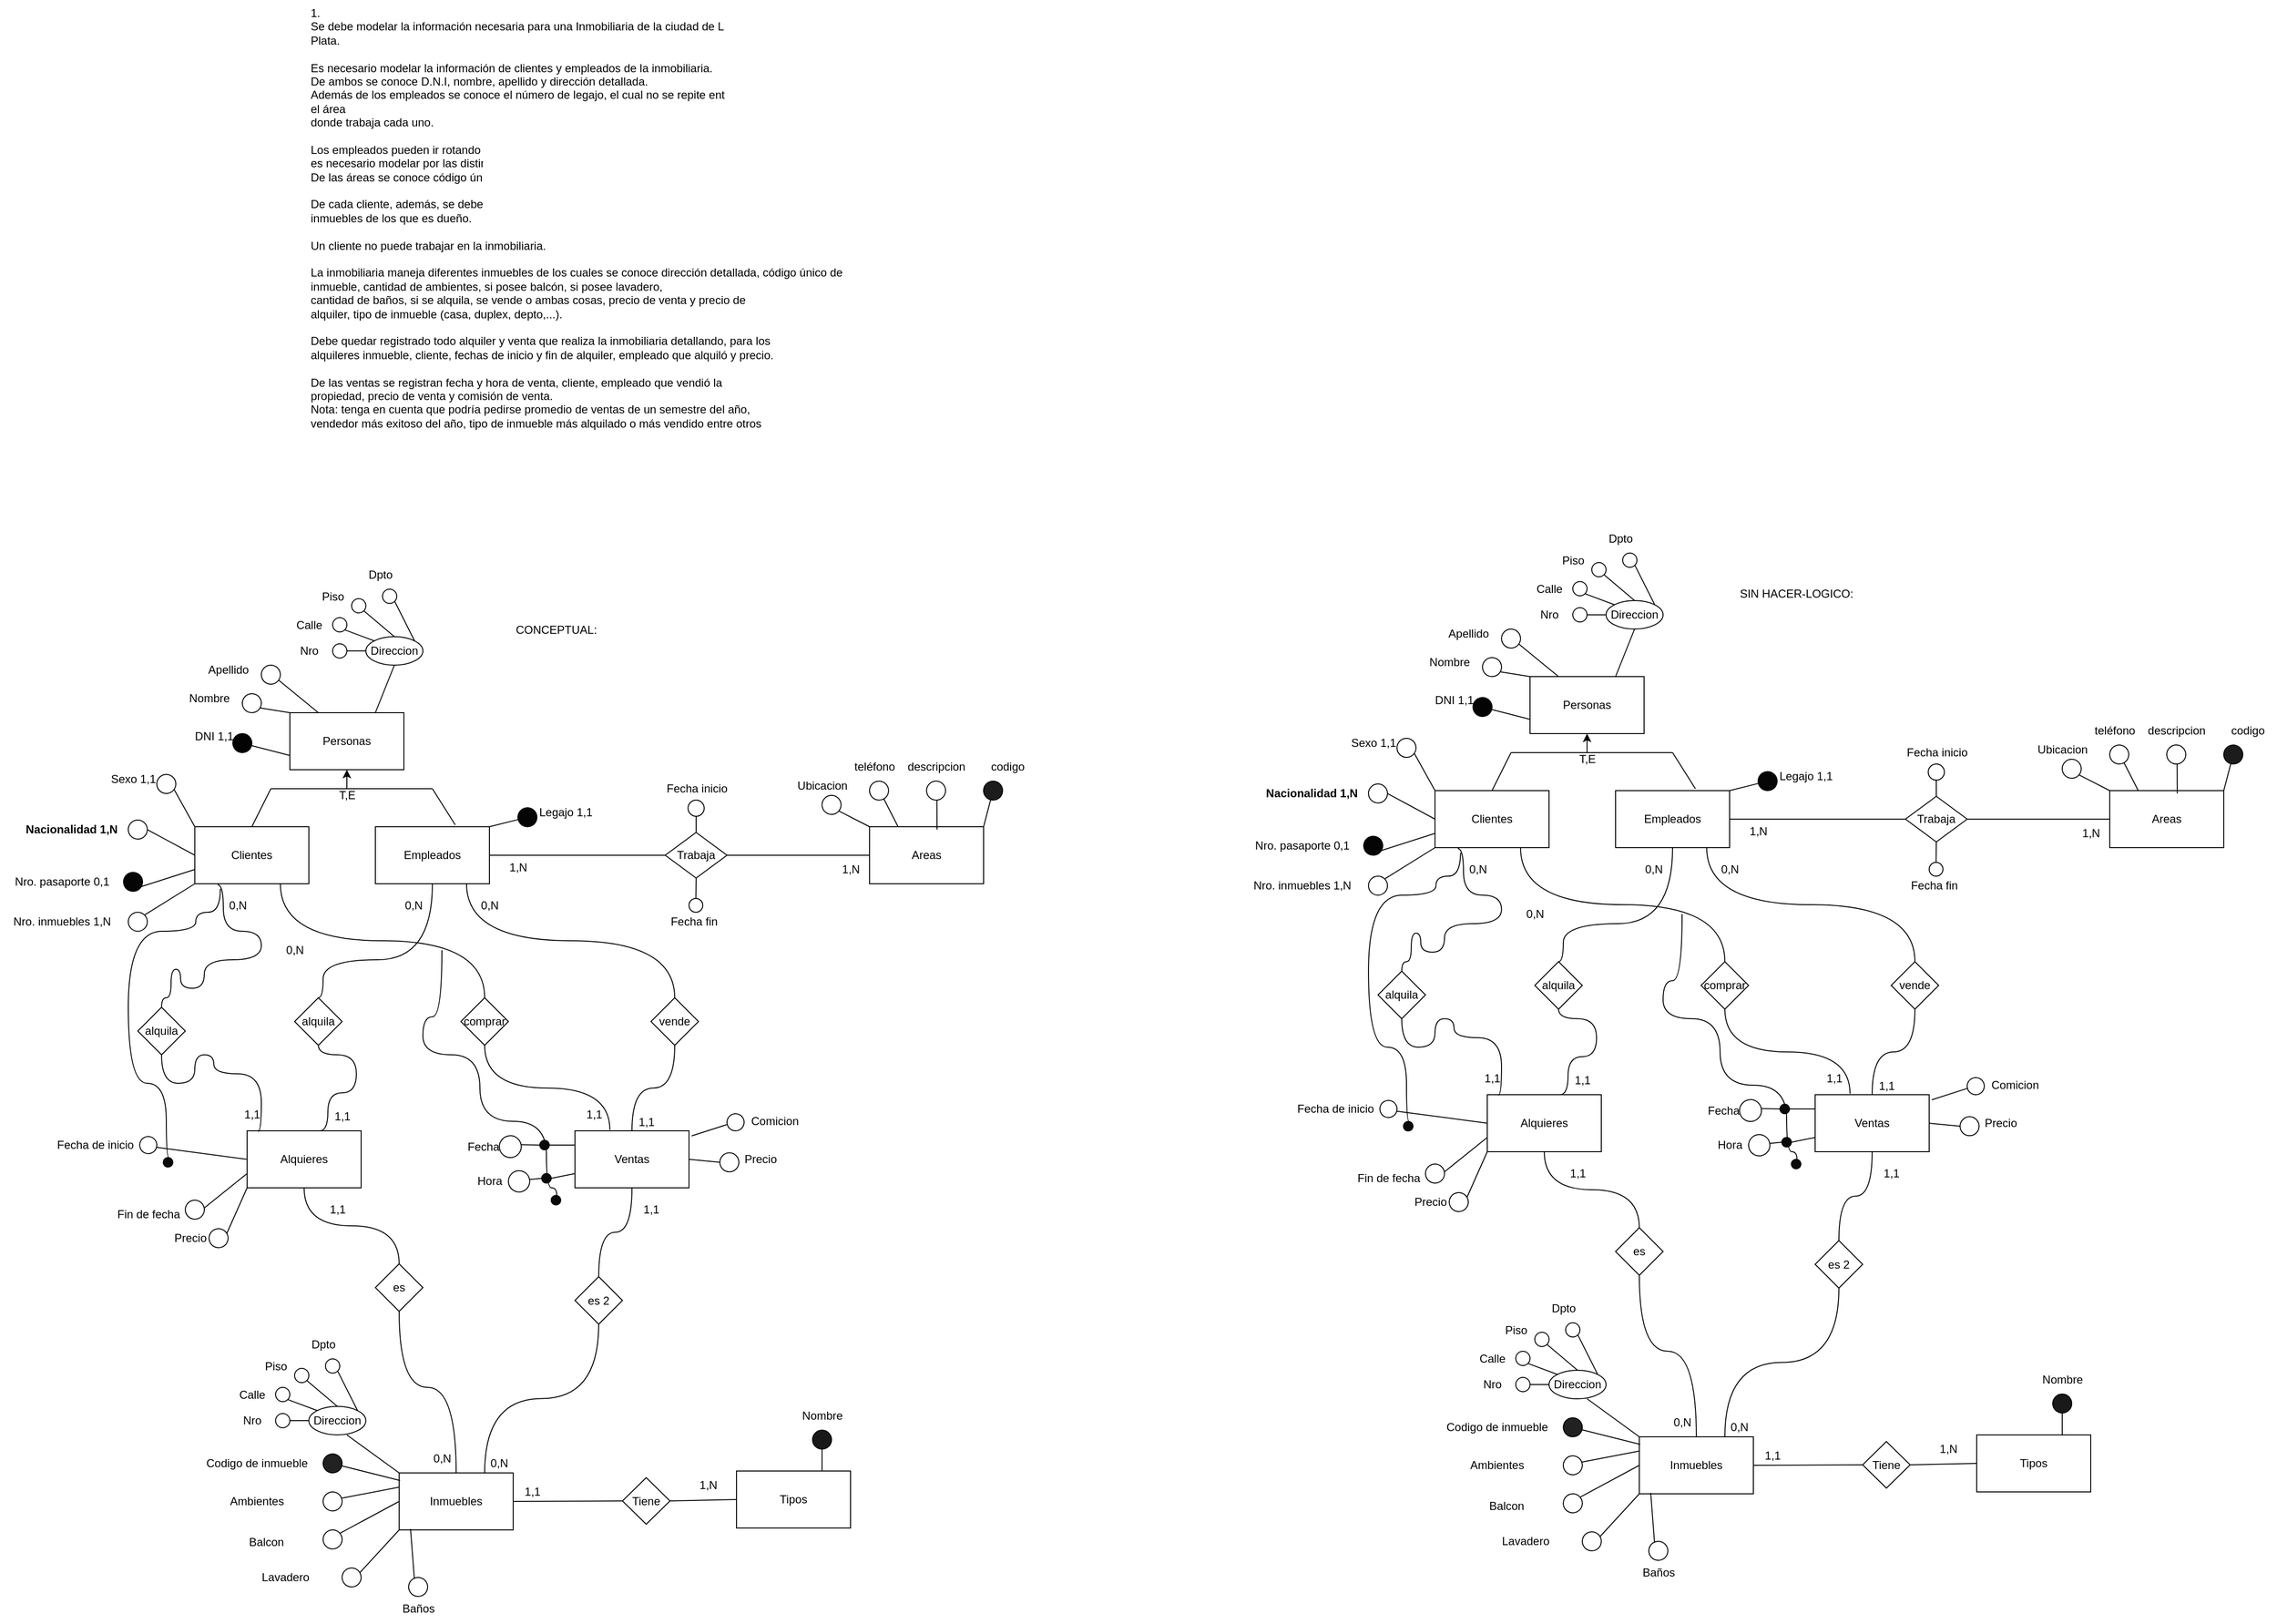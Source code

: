 <mxfile version="21.7.0" type="device">
  <diagram name="Página-1" id="WvUrSzUP7gxILRHiQbs2">
    <mxGraphModel dx="4027" dy="2769" grid="1" gridSize="10" guides="1" tooltips="1" connect="1" arrows="1" fold="1" page="1" pageScale="1" pageWidth="827" pageHeight="1169" math="0" shadow="0">
      <root>
        <mxCell id="0" />
        <mxCell id="1" parent="0" />
        <mxCell id="EGHb8W3hOEWeccC0JwiV-1" value="1. &lt;br&gt;Se debe modelar la información necesaria para una Inmobiliaria de la ciudad de La&lt;br&gt;Plata.&lt;br&gt;&lt;br&gt;Es necesario modelar la información de clientes y empleados de la inmobiliaria. &lt;br&gt;De ambos se conoce D.N.I, nombre, apellido y dirección detallada. &lt;br&gt;Además de los empleados se conoce el número de legajo, el cual no se repite entre diferentes empleados y el área&lt;br&gt;donde trabaja cada uno. &lt;br&gt;&lt;br&gt;Los empleados pueden ir rotando de área a lo largo del tiempo y&lt;br&gt;es necesario modelar por las distintas áreas que pasó un empleado. &lt;br&gt;De las áreas se conoce código único de área, descripción, teléfonos y ubicación. &lt;br&gt;&lt;br&gt;De cada cliente, además, se debe almacenar sexo, nacionalidad, número de pasaporte (si tuviera) y los inmuebles de los que es dueño. &lt;br&gt;&lt;br&gt;Un cliente no puede trabajar en la inmobiliaria. &lt;br&gt;&lt;br&gt;La inmobiliaria maneja diferentes inmuebles de los cuales se conoce dirección detallada, código único de inmueble, cantidad de ambientes, si posee balcón, si posee lavadero,&lt;br&gt;cantidad de baños, si se alquila, se vende o ambas cosas, precio de venta y precio de&lt;br&gt;alquiler, tipo de inmueble (casa, duplex, depto,...).&lt;br&gt;&lt;br&gt;Debe quedar registrado todo alquiler y venta que realiza la inmobiliaria detallando, para los&lt;br&gt;alquileres inmueble, cliente, fechas de inicio y fin de alquiler, empleado que alquiló y precio.&lt;br&gt;&lt;br&gt;De las ventas se registran fecha y hora de venta, cliente, empleado que vendió la&lt;br&gt;propiedad, precio de venta y comisión de venta.&lt;br&gt;Nota: tenga en cuenta que podría pedirse promedio de ventas de un semestre del año,&lt;br&gt;vendedor más exitoso del año, tipo de inmueble más alquilado o más vendido entre otros" style="text;whiteSpace=wrap;html=1;" vertex="1" parent="1">
          <mxGeometry x="150" y="-220" width="580" height="320" as="geometry" />
        </mxCell>
        <mxCell id="EGHb8W3hOEWeccC0JwiV-2" value="Personas" style="rounded=0;whiteSpace=wrap;html=1;" vertex="1" parent="1">
          <mxGeometry x="130" y="530" width="120" height="60" as="geometry" />
        </mxCell>
        <mxCell id="EGHb8W3hOEWeccC0JwiV-3" value="Clientes" style="rounded=0;whiteSpace=wrap;html=1;" vertex="1" parent="1">
          <mxGeometry x="30" y="650" width="120" height="60" as="geometry" />
        </mxCell>
        <mxCell id="EGHb8W3hOEWeccC0JwiV-4" value="Empleados" style="rounded=0;whiteSpace=wrap;html=1;" vertex="1" parent="1">
          <mxGeometry x="220" y="650" width="120" height="60" as="geometry" />
        </mxCell>
        <mxCell id="EGHb8W3hOEWeccC0JwiV-6" value="" style="endArrow=none;html=1;rounded=0;" edge="1" parent="1">
          <mxGeometry width="50" height="50" relative="1" as="geometry">
            <mxPoint x="110" y="610" as="sourcePoint" />
            <mxPoint x="280" y="610" as="targetPoint" />
          </mxGeometry>
        </mxCell>
        <mxCell id="EGHb8W3hOEWeccC0JwiV-8" value="" style="endArrow=none;html=1;rounded=0;exitX=0.5;exitY=0;exitDx=0;exitDy=0;" edge="1" parent="1" source="EGHb8W3hOEWeccC0JwiV-3">
          <mxGeometry width="50" height="50" relative="1" as="geometry">
            <mxPoint x="40" y="670" as="sourcePoint" />
            <mxPoint x="110" y="610" as="targetPoint" />
          </mxGeometry>
        </mxCell>
        <mxCell id="EGHb8W3hOEWeccC0JwiV-9" value="" style="endArrow=none;html=1;rounded=0;exitX=0.7;exitY=-0.033;exitDx=0;exitDy=0;exitPerimeter=0;" edge="1" parent="1" source="EGHb8W3hOEWeccC0JwiV-4">
          <mxGeometry width="50" height="50" relative="1" as="geometry">
            <mxPoint x="220" y="640" as="sourcePoint" />
            <mxPoint x="280" y="610" as="targetPoint" />
          </mxGeometry>
        </mxCell>
        <mxCell id="EGHb8W3hOEWeccC0JwiV-10" value="T,E" style="text;html=1;align=center;verticalAlign=middle;resizable=0;points=[];autosize=1;strokeColor=none;fillColor=none;" vertex="1" parent="1">
          <mxGeometry x="170" y="602" width="40" height="30" as="geometry" />
        </mxCell>
        <mxCell id="EGHb8W3hOEWeccC0JwiV-11" value="" style="endArrow=none;html=1;rounded=0;entryX=0;entryY=0.75;entryDx=0;entryDy=0;exitX=1;exitY=0.5;exitDx=0;exitDy=0;" edge="1" parent="1" source="EGHb8W3hOEWeccC0JwiV-16" target="EGHb8W3hOEWeccC0JwiV-2">
          <mxGeometry width="50" height="50" relative="1" as="geometry">
            <mxPoint x="100" y="545" as="sourcePoint" />
            <mxPoint x="100" y="520" as="targetPoint" />
          </mxGeometry>
        </mxCell>
        <mxCell id="EGHb8W3hOEWeccC0JwiV-12" value="" style="endArrow=none;html=1;rounded=0;exitX=0;exitY=0;exitDx=0;exitDy=0;entryX=1;entryY=1;entryDx=0;entryDy=0;" edge="1" parent="1" source="EGHb8W3hOEWeccC0JwiV-2" target="EGHb8W3hOEWeccC0JwiV-18">
          <mxGeometry width="50" height="50" relative="1" as="geometry">
            <mxPoint x="140" y="510" as="sourcePoint" />
            <mxPoint x="170" y="500" as="targetPoint" />
          </mxGeometry>
        </mxCell>
        <mxCell id="EGHb8W3hOEWeccC0JwiV-13" value="" style="endArrow=none;html=1;rounded=0;exitX=0.25;exitY=0;exitDx=0;exitDy=0;entryX=0.5;entryY=1;entryDx=0;entryDy=0;" edge="1" parent="1" source="EGHb8W3hOEWeccC0JwiV-2" target="EGHb8W3hOEWeccC0JwiV-19">
          <mxGeometry width="50" height="50" relative="1" as="geometry">
            <mxPoint x="189.5" y="530" as="sourcePoint" />
            <mxPoint x="189.5" y="510" as="targetPoint" />
          </mxGeometry>
        </mxCell>
        <mxCell id="EGHb8W3hOEWeccC0JwiV-14" value="" style="endArrow=none;html=1;rounded=0;exitX=0.75;exitY=0;exitDx=0;exitDy=0;entryX=0.5;entryY=1;entryDx=0;entryDy=0;" edge="1" parent="1" source="EGHb8W3hOEWeccC0JwiV-2" target="EGHb8W3hOEWeccC0JwiV-193">
          <mxGeometry width="50" height="50" relative="1" as="geometry">
            <mxPoint x="220" y="510" as="sourcePoint" />
            <mxPoint x="232.93" y="495.538" as="targetPoint" />
            <Array as="points" />
            <mxPoint as="offset" />
          </mxGeometry>
        </mxCell>
        <mxCell id="EGHb8W3hOEWeccC0JwiV-16" value="" style="ellipse;whiteSpace=wrap;html=1;aspect=fixed;rotation=15;fillColor=#030303;" vertex="1" parent="1">
          <mxGeometry x="70" y="552" width="20" height="20" as="geometry" />
        </mxCell>
        <mxCell id="EGHb8W3hOEWeccC0JwiV-18" value="" style="ellipse;whiteSpace=wrap;html=1;aspect=fixed;rotation=-15;" vertex="1" parent="1">
          <mxGeometry x="80" y="510" width="20" height="20" as="geometry" />
        </mxCell>
        <mxCell id="EGHb8W3hOEWeccC0JwiV-19" value="" style="ellipse;whiteSpace=wrap;html=1;aspect=fixed;rotation=-55;" vertex="1" parent="1">
          <mxGeometry x="100" y="480" width="20" height="20" as="geometry" />
        </mxCell>
        <mxCell id="EGHb8W3hOEWeccC0JwiV-21" value="" style="endArrow=none;html=1;rounded=0;exitX=1;exitY=0;exitDx=0;exitDy=0;" edge="1" parent="1" source="EGHb8W3hOEWeccC0JwiV-4" target="EGHb8W3hOEWeccC0JwiV-20">
          <mxGeometry width="50" height="50" relative="1" as="geometry">
            <mxPoint x="350" y="580" as="sourcePoint" />
            <mxPoint x="270" y="510" as="targetPoint" />
          </mxGeometry>
        </mxCell>
        <mxCell id="EGHb8W3hOEWeccC0JwiV-20" value="" style="ellipse;whiteSpace=wrap;html=1;aspect=fixed;rotation=15;fillColor=#050505;" vertex="1" parent="1">
          <mxGeometry x="370" y="630" width="20" height="20" as="geometry" />
        </mxCell>
        <mxCell id="EGHb8W3hOEWeccC0JwiV-23" value="DNI 1,1" style="text;html=1;align=center;verticalAlign=middle;resizable=0;points=[];autosize=1;strokeColor=none;fillColor=none;" vertex="1" parent="1">
          <mxGeometry x="20" y="540" width="60" height="30" as="geometry" />
        </mxCell>
        <mxCell id="EGHb8W3hOEWeccC0JwiV-24" value="Nombre" style="text;html=1;align=center;verticalAlign=middle;resizable=0;points=[];autosize=1;strokeColor=none;fillColor=none;" vertex="1" parent="1">
          <mxGeometry x="10" y="500" width="70" height="30" as="geometry" />
        </mxCell>
        <mxCell id="EGHb8W3hOEWeccC0JwiV-25" value="Apellido" style="text;html=1;align=center;verticalAlign=middle;resizable=0;points=[];autosize=1;strokeColor=none;fillColor=none;" vertex="1" parent="1">
          <mxGeometry x="30" y="470" width="70" height="30" as="geometry" />
        </mxCell>
        <mxCell id="EGHb8W3hOEWeccC0JwiV-30" value="Legajo 1,1" style="text;html=1;align=center;verticalAlign=middle;resizable=0;points=[];autosize=1;strokeColor=none;fillColor=none;" vertex="1" parent="1">
          <mxGeometry x="380" y="620" width="80" height="30" as="geometry" />
        </mxCell>
        <mxCell id="EGHb8W3hOEWeccC0JwiV-31" value="Areas" style="rounded=0;whiteSpace=wrap;html=1;" vertex="1" parent="1">
          <mxGeometry x="740" y="650" width="120" height="60" as="geometry" />
        </mxCell>
        <mxCell id="EGHb8W3hOEWeccC0JwiV-32" value="" style="endArrow=none;html=1;rounded=0;exitX=1;exitY=0;exitDx=0;exitDy=0;entryX=0.5;entryY=1;entryDx=0;entryDy=0;" edge="1" parent="1" target="EGHb8W3hOEWeccC0JwiV-33" source="EGHb8W3hOEWeccC0JwiV-31">
          <mxGeometry width="50" height="50" relative="1" as="geometry">
            <mxPoint x="860" y="652" as="sourcePoint" />
            <mxPoint x="860" y="632" as="targetPoint" />
            <Array as="points" />
            <mxPoint as="offset" />
          </mxGeometry>
        </mxCell>
        <mxCell id="EGHb8W3hOEWeccC0JwiV-33" value="" style="ellipse;whiteSpace=wrap;html=1;aspect=fixed;rotation=15;fillColor=#1C1C1C;" vertex="1" parent="1">
          <mxGeometry x="860" y="602" width="20" height="20" as="geometry" />
        </mxCell>
        <mxCell id="EGHb8W3hOEWeccC0JwiV-34" value="codigo" style="text;html=1;align=center;verticalAlign=middle;resizable=0;points=[];autosize=1;strokeColor=none;fillColor=none;" vertex="1" parent="1">
          <mxGeometry x="855" y="572" width="60" height="30" as="geometry" />
        </mxCell>
        <mxCell id="EGHb8W3hOEWeccC0JwiV-35" value="" style="endArrow=none;html=1;rounded=0;exitX=0.592;exitY=0.05;exitDx=0;exitDy=0;entryX=0.5;entryY=1;entryDx=0;entryDy=0;exitPerimeter=0;" edge="1" parent="1" target="EGHb8W3hOEWeccC0JwiV-36" source="EGHb8W3hOEWeccC0JwiV-31">
          <mxGeometry width="50" height="50" relative="1" as="geometry">
            <mxPoint x="820" y="650" as="sourcePoint" />
            <mxPoint x="820" y="630" as="targetPoint" />
            <Array as="points" />
            <mxPoint as="offset" />
          </mxGeometry>
        </mxCell>
        <mxCell id="EGHb8W3hOEWeccC0JwiV-36" value="" style="ellipse;whiteSpace=wrap;html=1;aspect=fixed;rotation=-95;direction=south;" vertex="1" parent="1">
          <mxGeometry x="800" y="602" width="20" height="20" as="geometry" />
        </mxCell>
        <mxCell id="EGHb8W3hOEWeccC0JwiV-37" value="descripcion" style="text;html=1;align=center;verticalAlign=middle;resizable=0;points=[];autosize=1;strokeColor=none;fillColor=none;" vertex="1" parent="1">
          <mxGeometry x="770" y="572" width="80" height="30" as="geometry" />
        </mxCell>
        <mxCell id="EGHb8W3hOEWeccC0JwiV-38" value="" style="endArrow=none;html=1;rounded=0;exitX=0.25;exitY=0;exitDx=0;exitDy=0;entryX=0.5;entryY=1;entryDx=0;entryDy=0;" edge="1" parent="1" target="EGHb8W3hOEWeccC0JwiV-39" source="EGHb8W3hOEWeccC0JwiV-31">
          <mxGeometry width="50" height="50" relative="1" as="geometry">
            <mxPoint x="720" y="627" as="sourcePoint" />
            <mxPoint x="720" y="607" as="targetPoint" />
            <Array as="points" />
            <mxPoint as="offset" />
          </mxGeometry>
        </mxCell>
        <mxCell id="EGHb8W3hOEWeccC0JwiV-39" value="" style="ellipse;whiteSpace=wrap;html=1;aspect=fixed;rotation=-30;" vertex="1" parent="1">
          <mxGeometry x="740" y="602" width="20" height="20" as="geometry" />
        </mxCell>
        <mxCell id="EGHb8W3hOEWeccC0JwiV-40" value="teléfono" style="text;html=1;align=center;verticalAlign=middle;resizable=0;points=[];autosize=1;strokeColor=none;fillColor=none;" vertex="1" parent="1">
          <mxGeometry x="710" y="572" width="70" height="30" as="geometry" />
        </mxCell>
        <mxCell id="EGHb8W3hOEWeccC0JwiV-41" value="" style="endArrow=none;html=1;rounded=0;exitX=0;exitY=0;exitDx=0;exitDy=0;entryX=0.5;entryY=1;entryDx=0;entryDy=0;" edge="1" parent="1" target="EGHb8W3hOEWeccC0JwiV-42" source="EGHb8W3hOEWeccC0JwiV-31">
          <mxGeometry width="50" height="50" relative="1" as="geometry">
            <mxPoint x="650" y="627" as="sourcePoint" />
            <mxPoint x="650" y="607" as="targetPoint" />
            <Array as="points" />
            <mxPoint as="offset" />
          </mxGeometry>
        </mxCell>
        <mxCell id="EGHb8W3hOEWeccC0JwiV-42" value="" style="ellipse;whiteSpace=wrap;html=1;aspect=fixed;rotation=-50;" vertex="1" parent="1">
          <mxGeometry x="690" y="617" width="20" height="20" as="geometry" />
        </mxCell>
        <mxCell id="EGHb8W3hOEWeccC0JwiV-43" value="Ubicacion" style="text;html=1;align=center;verticalAlign=middle;resizable=0;points=[];autosize=1;strokeColor=none;fillColor=none;" vertex="1" parent="1">
          <mxGeometry x="650" y="592" width="80" height="30" as="geometry" />
        </mxCell>
        <mxCell id="EGHb8W3hOEWeccC0JwiV-47" value="" style="endArrow=none;html=1;rounded=0;exitX=0;exitY=0.5;exitDx=0;exitDy=0;entryX=0.821;entryY=0.883;entryDx=0;entryDy=0;fontStyle=1;entryPerimeter=0;" edge="1" parent="1" target="EGHb8W3hOEWeccC0JwiV-48" source="EGHb8W3hOEWeccC0JwiV-3">
          <mxGeometry width="50" height="50" relative="1" as="geometry">
            <mxPoint x="-135" y="740" as="sourcePoint" />
            <mxPoint x="-135" y="720" as="targetPoint" />
            <Array as="points" />
            <mxPoint as="offset" />
          </mxGeometry>
        </mxCell>
        <mxCell id="EGHb8W3hOEWeccC0JwiV-48" value="" style="ellipse;whiteSpace=wrap;html=1;aspect=fixed;rotation=-50;fontStyle=1" vertex="1" parent="1">
          <mxGeometry x="-40" y="643" width="20" height="20" as="geometry" />
        </mxCell>
        <mxCell id="EGHb8W3hOEWeccC0JwiV-49" value="Nacionalidad 1,N" style="text;html=1;align=center;verticalAlign=middle;resizable=0;points=[];autosize=1;strokeColor=none;fillColor=none;fontStyle=1" vertex="1" parent="1">
          <mxGeometry x="-160" y="638" width="120" height="30" as="geometry" />
        </mxCell>
        <mxCell id="EGHb8W3hOEWeccC0JwiV-50" value="" style="endArrow=none;html=1;rounded=0;exitX=0;exitY=0;exitDx=0;exitDy=0;entryX=0.5;entryY=1;entryDx=0;entryDy=0;" edge="1" parent="1" target="EGHb8W3hOEWeccC0JwiV-51" source="EGHb8W3hOEWeccC0JwiV-3">
          <mxGeometry width="50" height="50" relative="1" as="geometry">
            <mxPoint x="-80" y="750" as="sourcePoint" />
            <mxPoint x="-80" y="730" as="targetPoint" />
            <Array as="points" />
            <mxPoint as="offset" />
          </mxGeometry>
        </mxCell>
        <mxCell id="EGHb8W3hOEWeccC0JwiV-51" value="" style="ellipse;whiteSpace=wrap;html=1;aspect=fixed;rotation=-55;" vertex="1" parent="1">
          <mxGeometry x="-10" y="595" width="20" height="20" as="geometry" />
        </mxCell>
        <mxCell id="EGHb8W3hOEWeccC0JwiV-52" value="Sexo 1,1" style="text;html=1;align=center;verticalAlign=middle;resizable=0;points=[];autosize=1;strokeColor=none;fillColor=none;" vertex="1" parent="1">
          <mxGeometry x="-70" y="585" width="70" height="30" as="geometry" />
        </mxCell>
        <mxCell id="EGHb8W3hOEWeccC0JwiV-57" value="" style="endArrow=none;html=1;rounded=0;exitX=0;exitY=0.75;exitDx=0;exitDy=0;entryX=0.5;entryY=1;entryDx=0;entryDy=0;" edge="1" parent="1" target="EGHb8W3hOEWeccC0JwiV-58" source="EGHb8W3hOEWeccC0JwiV-3">
          <mxGeometry width="50" height="50" relative="1" as="geometry">
            <mxPoint x="20" y="820" as="sourcePoint" />
            <mxPoint x="20" y="800" as="targetPoint" />
            <Array as="points" />
            <mxPoint as="offset" />
          </mxGeometry>
        </mxCell>
        <mxCell id="EGHb8W3hOEWeccC0JwiV-58" value="" style="ellipse;whiteSpace=wrap;html=1;aspect=fixed;rotation=-60;fillColor=#050505;" vertex="1" parent="1">
          <mxGeometry x="-45" y="698" width="20" height="20" as="geometry" />
        </mxCell>
        <mxCell id="EGHb8W3hOEWeccC0JwiV-59" value="Nro. pasaporte 0,1" style="text;html=1;align=center;verticalAlign=middle;resizable=0;points=[];autosize=1;strokeColor=none;fillColor=none;" vertex="1" parent="1">
          <mxGeometry x="-170" y="693" width="120" height="30" as="geometry" />
        </mxCell>
        <mxCell id="EGHb8W3hOEWeccC0JwiV-60" value="" style="endArrow=none;html=1;rounded=0;entryX=0;entryY=0;entryDx=0;entryDy=0;exitX=0;exitY=1;exitDx=0;exitDy=0;" edge="1" parent="1" target="EGHb8W3hOEWeccC0JwiV-61" source="EGHb8W3hOEWeccC0JwiV-3">
          <mxGeometry width="50" height="50" relative="1" as="geometry">
            <mxPoint x="50" y="803" as="sourcePoint" />
            <mxPoint x="50" y="783" as="targetPoint" />
            <Array as="points" />
            <mxPoint as="offset" />
          </mxGeometry>
        </mxCell>
        <mxCell id="EGHb8W3hOEWeccC0JwiV-61" value="" style="ellipse;whiteSpace=wrap;html=1;aspect=fixed;rotation=90;" vertex="1" parent="1">
          <mxGeometry x="-40" y="740" width="20" height="20" as="geometry" />
        </mxCell>
        <mxCell id="EGHb8W3hOEWeccC0JwiV-62" value="Nro. inmuebles 1,N" style="text;html=1;align=center;verticalAlign=middle;resizable=0;points=[];autosize=1;strokeColor=none;fillColor=none;" vertex="1" parent="1">
          <mxGeometry x="-175" y="735" width="130" height="30" as="geometry" />
        </mxCell>
        <mxCell id="EGHb8W3hOEWeccC0JwiV-64" value="Inmuebles" style="rounded=0;whiteSpace=wrap;html=1;" vertex="1" parent="1">
          <mxGeometry x="245" y="1330" width="120" height="60" as="geometry" />
        </mxCell>
        <mxCell id="EGHb8W3hOEWeccC0JwiV-70" value="" style="endArrow=none;html=1;rounded=0;exitX=0.1;exitY=0.983;exitDx=0;exitDy=0;entryX=0.5;entryY=1;entryDx=0;entryDy=0;exitPerimeter=0;" edge="1" parent="1" target="EGHb8W3hOEWeccC0JwiV-71" source="EGHb8W3hOEWeccC0JwiV-64">
          <mxGeometry width="50" height="50" relative="1" as="geometry">
            <mxPoint x="445" y="1430" as="sourcePoint" />
            <mxPoint x="445" y="1410" as="targetPoint" />
            <Array as="points" />
            <mxPoint as="offset" />
          </mxGeometry>
        </mxCell>
        <mxCell id="EGHb8W3hOEWeccC0JwiV-71" value="" style="ellipse;whiteSpace=wrap;html=1;aspect=fixed;rotation=15;" vertex="1" parent="1">
          <mxGeometry x="255" y="1440" width="20" height="20" as="geometry" />
        </mxCell>
        <mxCell id="EGHb8W3hOEWeccC0JwiV-79" value="" style="endArrow=none;html=1;rounded=0;exitX=0;exitY=0;exitDx=0;exitDy=0;" edge="1" parent="1" source="EGHb8W3hOEWeccC0JwiV-64">
          <mxGeometry width="50" height="50" relative="1" as="geometry">
            <mxPoint x="225" y="1320" as="sourcePoint" />
            <mxPoint x="190" y="1290" as="targetPoint" />
            <Array as="points" />
            <mxPoint as="offset" />
          </mxGeometry>
        </mxCell>
        <mxCell id="EGHb8W3hOEWeccC0JwiV-85" value="" style="endArrow=none;html=1;rounded=0;exitX=0.008;exitY=0.133;exitDx=0;exitDy=0;entryX=0.5;entryY=1;entryDx=0;entryDy=0;exitPerimeter=0;" edge="1" parent="1" target="EGHb8W3hOEWeccC0JwiV-86" source="EGHb8W3hOEWeccC0JwiV-64">
          <mxGeometry width="50" height="50" relative="1" as="geometry">
            <mxPoint x="140" y="1450" as="sourcePoint" />
            <mxPoint x="140" y="1430" as="targetPoint" />
            <Array as="points" />
            <mxPoint as="offset" />
          </mxGeometry>
        </mxCell>
        <mxCell id="EGHb8W3hOEWeccC0JwiV-86" value="" style="ellipse;whiteSpace=wrap;html=1;aspect=fixed;rotation=-75;fillColor=#212121;" vertex="1" parent="1">
          <mxGeometry x="165" y="1310" width="20" height="20" as="geometry" />
        </mxCell>
        <mxCell id="EGHb8W3hOEWeccC0JwiV-88" value="" style="endArrow=none;html=1;rounded=0;exitX=0;exitY=0.25;exitDx=0;exitDy=0;entryX=1;entryY=1;entryDx=0;entryDy=0;" edge="1" parent="1" target="EGHb8W3hOEWeccC0JwiV-89" source="EGHb8W3hOEWeccC0JwiV-64">
          <mxGeometry width="50" height="50" relative="1" as="geometry">
            <mxPoint x="245" y="1500" as="sourcePoint" />
            <mxPoint x="245" y="1480" as="targetPoint" />
            <Array as="points" />
            <mxPoint as="offset" />
          </mxGeometry>
        </mxCell>
        <mxCell id="EGHb8W3hOEWeccC0JwiV-89" value="" style="ellipse;whiteSpace=wrap;html=1;aspect=fixed;rotation=-65;" vertex="1" parent="1">
          <mxGeometry x="165" y="1350" width="20" height="20" as="geometry" />
        </mxCell>
        <mxCell id="EGHb8W3hOEWeccC0JwiV-91" value="" style="endArrow=none;html=1;rounded=0;exitX=0;exitY=0.5;exitDx=0;exitDy=0;entryX=1;entryY=0.5;entryDx=0;entryDy=0;" edge="1" parent="1" target="EGHb8W3hOEWeccC0JwiV-92" source="EGHb8W3hOEWeccC0JwiV-64">
          <mxGeometry width="50" height="50" relative="1" as="geometry">
            <mxPoint x="305" y="1510" as="sourcePoint" />
            <mxPoint x="195" y="1390" as="targetPoint" />
            <Array as="points" />
            <mxPoint as="offset" />
          </mxGeometry>
        </mxCell>
        <mxCell id="EGHb8W3hOEWeccC0JwiV-92" value="" style="ellipse;whiteSpace=wrap;html=1;aspect=fixed;rotation=-40;" vertex="1" parent="1">
          <mxGeometry x="165" y="1390" width="20" height="20" as="geometry" />
        </mxCell>
        <mxCell id="EGHb8W3hOEWeccC0JwiV-94" value="" style="endArrow=none;html=1;rounded=0;exitX=0;exitY=1;exitDx=0;exitDy=0;entryX=1;entryY=0;entryDx=0;entryDy=0;" edge="1" parent="1" target="EGHb8W3hOEWeccC0JwiV-95" source="EGHb8W3hOEWeccC0JwiV-64">
          <mxGeometry width="50" height="50" relative="1" as="geometry">
            <mxPoint x="405" y="1530" as="sourcePoint" />
            <mxPoint x="405" y="1510" as="targetPoint" />
            <Array as="points" />
            <mxPoint as="offset" />
          </mxGeometry>
        </mxCell>
        <mxCell id="EGHb8W3hOEWeccC0JwiV-95" value="" style="ellipse;whiteSpace=wrap;html=1;aspect=fixed;rotation=15;" vertex="1" parent="1">
          <mxGeometry x="185" y="1430" width="20" height="20" as="geometry" />
        </mxCell>
        <mxCell id="EGHb8W3hOEWeccC0JwiV-102" value="Codigo de inmueble" style="text;html=1;align=center;verticalAlign=middle;resizable=0;points=[];autosize=1;strokeColor=none;fillColor=none;" vertex="1" parent="1">
          <mxGeometry x="30" y="1305" width="130" height="30" as="geometry" />
        </mxCell>
        <mxCell id="EGHb8W3hOEWeccC0JwiV-103" value="Ambientes" style="text;html=1;align=center;verticalAlign=middle;resizable=0;points=[];autosize=1;strokeColor=none;fillColor=none;" vertex="1" parent="1">
          <mxGeometry x="55" y="1345" width="80" height="30" as="geometry" />
        </mxCell>
        <mxCell id="EGHb8W3hOEWeccC0JwiV-104" value="Balcon" style="text;html=1;align=center;verticalAlign=middle;resizable=0;points=[];autosize=1;strokeColor=none;fillColor=none;" vertex="1" parent="1">
          <mxGeometry x="75" y="1388" width="60" height="30" as="geometry" />
        </mxCell>
        <mxCell id="EGHb8W3hOEWeccC0JwiV-105" value="Lavadero" style="text;html=1;align=center;verticalAlign=middle;resizable=0;points=[];autosize=1;strokeColor=none;fillColor=none;" vertex="1" parent="1">
          <mxGeometry x="90" y="1425" width="70" height="30" as="geometry" />
        </mxCell>
        <mxCell id="EGHb8W3hOEWeccC0JwiV-106" value="Baños" style="text;html=1;align=center;verticalAlign=middle;resizable=0;points=[];autosize=1;strokeColor=none;fillColor=none;" vertex="1" parent="1">
          <mxGeometry x="235" y="1458" width="60" height="30" as="geometry" />
        </mxCell>
        <mxCell id="EGHb8W3hOEWeccC0JwiV-109" value="Alquieres" style="rounded=0;whiteSpace=wrap;html=1;" vertex="1" parent="1">
          <mxGeometry x="85" y="970" width="120" height="60" as="geometry" />
        </mxCell>
        <mxCell id="EGHb8W3hOEWeccC0JwiV-110" value="Ventas" style="whiteSpace=wrap;html=1;" vertex="1" parent="1">
          <mxGeometry x="430" y="970" width="120" height="60" as="geometry" />
        </mxCell>
        <mxCell id="EGHb8W3hOEWeccC0JwiV-111" value="es" style="rhombus;whiteSpace=wrap;html=1;" vertex="1" parent="1">
          <mxGeometry x="220" y="1110" width="50" height="50" as="geometry" />
        </mxCell>
        <mxCell id="EGHb8W3hOEWeccC0JwiV-113" value="" style="endArrow=none;html=1;rounded=0;entryX=0.5;entryY=1;entryDx=0;entryDy=0;exitX=0.5;exitY=0;exitDx=0;exitDy=0;edgeStyle=orthogonalEdgeStyle;curved=1;" edge="1" parent="1" source="EGHb8W3hOEWeccC0JwiV-111" target="EGHb8W3hOEWeccC0JwiV-109">
          <mxGeometry width="50" height="50" relative="1" as="geometry">
            <mxPoint x="20" y="1140" as="sourcePoint" />
            <mxPoint x="70" y="1090" as="targetPoint" />
          </mxGeometry>
        </mxCell>
        <mxCell id="EGHb8W3hOEWeccC0JwiV-115" value="" style="endArrow=none;html=1;rounded=0;entryX=0.5;entryY=1;entryDx=0;entryDy=0;exitX=0.5;exitY=0;exitDx=0;exitDy=0;edgeStyle=orthogonalEdgeStyle;curved=1;" edge="1" parent="1" source="EGHb8W3hOEWeccC0JwiV-64" target="EGHb8W3hOEWeccC0JwiV-111">
          <mxGeometry width="50" height="50" relative="1" as="geometry">
            <mxPoint x="320" y="1299.5" as="sourcePoint" />
            <mxPoint x="250" y="1210.5" as="targetPoint" />
            <Array as="points">
              <mxPoint x="305" y="1240" />
              <mxPoint x="245" y="1240" />
            </Array>
          </mxGeometry>
        </mxCell>
        <mxCell id="EGHb8W3hOEWeccC0JwiV-117" value="es 2" style="rhombus;whiteSpace=wrap;html=1;" vertex="1" parent="1">
          <mxGeometry x="430" y="1123.5" width="50" height="50" as="geometry" />
        </mxCell>
        <mxCell id="EGHb8W3hOEWeccC0JwiV-118" value="" style="endArrow=none;html=1;rounded=0;entryX=0.5;entryY=1;entryDx=0;entryDy=0;exitX=0.5;exitY=0;exitDx=0;exitDy=0;edgeStyle=orthogonalEdgeStyle;curved=1;" edge="1" parent="1" source="EGHb8W3hOEWeccC0JwiV-117" target="EGHb8W3hOEWeccC0JwiV-110">
          <mxGeometry width="50" height="50" relative="1" as="geometry">
            <mxPoint x="175" y="1144.5" as="sourcePoint" />
            <mxPoint x="300" y="1034.5" as="targetPoint" />
          </mxGeometry>
        </mxCell>
        <mxCell id="EGHb8W3hOEWeccC0JwiV-119" value="" style="endArrow=none;html=1;rounded=0;entryX=0.5;entryY=1;entryDx=0;entryDy=0;exitX=0.75;exitY=0;exitDx=0;exitDy=0;edgeStyle=orthogonalEdgeStyle;curved=1;" edge="1" parent="1" target="EGHb8W3hOEWeccC0JwiV-117" source="EGHb8W3hOEWeccC0JwiV-64">
          <mxGeometry width="50" height="50" relative="1" as="geometry">
            <mxPoint x="460" y="1334.5" as="sourcePoint" />
            <mxPoint x="405" y="1215" as="targetPoint" />
          </mxGeometry>
        </mxCell>
        <mxCell id="EGHb8W3hOEWeccC0JwiV-120" value="0,N" style="text;html=1;align=center;verticalAlign=middle;resizable=0;points=[];autosize=1;strokeColor=none;fillColor=none;" vertex="1" parent="1">
          <mxGeometry x="330" y="1305" width="40" height="30" as="geometry" />
        </mxCell>
        <mxCell id="EGHb8W3hOEWeccC0JwiV-121" value="1,1" style="text;html=1;align=center;verticalAlign=middle;resizable=0;points=[];autosize=1;strokeColor=none;fillColor=none;" vertex="1" parent="1">
          <mxGeometry x="490" y="1038" width="40" height="30" as="geometry" />
        </mxCell>
        <mxCell id="EGHb8W3hOEWeccC0JwiV-122" value="0,N" style="text;html=1;align=center;verticalAlign=middle;resizable=0;points=[];autosize=1;strokeColor=none;fillColor=none;" vertex="1" parent="1">
          <mxGeometry x="270" y="1300" width="40" height="30" as="geometry" />
        </mxCell>
        <mxCell id="EGHb8W3hOEWeccC0JwiV-123" value="1,1" style="text;html=1;align=center;verticalAlign=middle;resizable=0;points=[];autosize=1;strokeColor=none;fillColor=none;" vertex="1" parent="1">
          <mxGeometry x="160" y="1038" width="40" height="30" as="geometry" />
        </mxCell>
        <mxCell id="EGHb8W3hOEWeccC0JwiV-128" value="vende" style="rhombus;whiteSpace=wrap;html=1;" vertex="1" parent="1">
          <mxGeometry x="510" y="830" width="50" height="50" as="geometry" />
        </mxCell>
        <mxCell id="EGHb8W3hOEWeccC0JwiV-129" value="" style="endArrow=none;html=1;rounded=0;entryX=0.799;entryY=0.997;entryDx=0;entryDy=0;exitX=0.5;exitY=0;exitDx=0;exitDy=0;edgeStyle=orthogonalEdgeStyle;curved=1;entryPerimeter=0;" edge="1" parent="1" source="EGHb8W3hOEWeccC0JwiV-128" target="EGHb8W3hOEWeccC0JwiV-4">
          <mxGeometry width="50" height="50" relative="1" as="geometry">
            <mxPoint x="276.64" y="864.86" as="sourcePoint" />
            <mxPoint x="380.0" y="723.0" as="targetPoint" />
          </mxGeometry>
        </mxCell>
        <mxCell id="EGHb8W3hOEWeccC0JwiV-130" value="" style="endArrow=none;html=1;rounded=0;entryX=0.5;entryY=1;entryDx=0;entryDy=0;exitX=0.5;exitY=0;exitDx=0;exitDy=0;edgeStyle=orthogonalEdgeStyle;curved=1;" edge="1" parent="1" target="EGHb8W3hOEWeccC0JwiV-128" source="EGHb8W3hOEWeccC0JwiV-110">
          <mxGeometry width="50" height="50" relative="1" as="geometry">
            <mxPoint x="561.64" y="1054.86" as="sourcePoint" />
            <mxPoint x="506.64" y="935.36" as="targetPoint" />
          </mxGeometry>
        </mxCell>
        <mxCell id="EGHb8W3hOEWeccC0JwiV-131" value="comprar" style="rhombus;whiteSpace=wrap;html=1;" vertex="1" parent="1">
          <mxGeometry x="310" y="830" width="50" height="50" as="geometry" />
        </mxCell>
        <mxCell id="EGHb8W3hOEWeccC0JwiV-132" value="" style="endArrow=none;html=1;rounded=0;entryX=0.75;entryY=1;entryDx=0;entryDy=0;exitX=0.5;exitY=0;exitDx=0;exitDy=0;edgeStyle=orthogonalEdgeStyle;curved=1;" edge="1" parent="1" source="EGHb8W3hOEWeccC0JwiV-131" target="EGHb8W3hOEWeccC0JwiV-3">
          <mxGeometry width="50" height="50" relative="1" as="geometry">
            <mxPoint x="172.52" y="969.5" as="sourcePoint" />
            <mxPoint x="290" y="746.5" as="targetPoint" />
          </mxGeometry>
        </mxCell>
        <mxCell id="EGHb8W3hOEWeccC0JwiV-133" value="" style="endArrow=none;html=1;rounded=0;entryX=0.5;entryY=1;entryDx=0;entryDy=0;exitX=0.306;exitY=-0.017;exitDx=0;exitDy=0;edgeStyle=orthogonalEdgeStyle;curved=1;exitPerimeter=0;" edge="1" parent="1" target="EGHb8W3hOEWeccC0JwiV-131" source="EGHb8W3hOEWeccC0JwiV-110">
          <mxGeometry width="50" height="50" relative="1" as="geometry">
            <mxPoint x="457.52" y="1159.5" as="sourcePoint" />
            <mxPoint x="402.52" y="1040" as="targetPoint" />
          </mxGeometry>
        </mxCell>
        <mxCell id="EGHb8W3hOEWeccC0JwiV-135" value="alquila" style="rhombus;whiteSpace=wrap;html=1;" vertex="1" parent="1">
          <mxGeometry x="-30" y="840" width="50" height="50" as="geometry" />
        </mxCell>
        <mxCell id="EGHb8W3hOEWeccC0JwiV-136" value="" style="endArrow=none;html=1;rounded=0;entryX=0.2;entryY=1.017;entryDx=0;entryDy=0;edgeStyle=orthogonalEdgeStyle;curved=1;entryPerimeter=0;exitX=0.5;exitY=0;exitDx=0;exitDy=0;" edge="1" parent="1" source="EGHb8W3hOEWeccC0JwiV-135" target="EGHb8W3hOEWeccC0JwiV-3">
          <mxGeometry width="50" height="50" relative="1" as="geometry">
            <mxPoint x="80" y="800" as="sourcePoint" />
            <mxPoint x="35" y="740" as="targetPoint" />
            <Array as="points">
              <mxPoint x="-5" y="830" />
              <mxPoint x="5" y="830" />
              <mxPoint x="5" y="800" />
              <mxPoint x="15" y="800" />
              <mxPoint x="15" y="820" />
              <mxPoint x="40" y="820" />
              <mxPoint x="40" y="790" />
              <mxPoint x="100" y="790" />
              <mxPoint x="100" y="760" />
              <mxPoint x="60" y="760" />
              <mxPoint x="60" y="711" />
            </Array>
          </mxGeometry>
        </mxCell>
        <mxCell id="EGHb8W3hOEWeccC0JwiV-137" value="" style="endArrow=none;html=1;rounded=0;entryX=0.5;entryY=1;entryDx=0;entryDy=0;exitX=0.097;exitY=0.009;exitDx=0;exitDy=0;edgeStyle=orthogonalEdgeStyle;curved=1;exitPerimeter=0;" edge="1" parent="1" target="EGHb8W3hOEWeccC0JwiV-135" source="EGHb8W3hOEWeccC0JwiV-109">
          <mxGeometry width="50" height="50" relative="1" as="geometry">
            <mxPoint x="195" y="1040" as="sourcePoint" />
            <mxPoint x="140" y="920.5" as="targetPoint" />
            <Array as="points">
              <mxPoint x="100" y="971" />
              <mxPoint x="100" y="910" />
              <mxPoint x="50" y="910" />
              <mxPoint x="50" y="890" />
              <mxPoint x="30" y="890" />
              <mxPoint x="30" y="920" />
              <mxPoint x="-5" y="920" />
            </Array>
          </mxGeometry>
        </mxCell>
        <mxCell id="EGHb8W3hOEWeccC0JwiV-138" value="alquila" style="rhombus;whiteSpace=wrap;html=1;" vertex="1" parent="1">
          <mxGeometry x="135" y="830" width="50" height="50" as="geometry" />
        </mxCell>
        <mxCell id="EGHb8W3hOEWeccC0JwiV-139" value="" style="endArrow=none;html=1;rounded=0;exitX=0.5;exitY=0;exitDx=0;exitDy=0;edgeStyle=orthogonalEdgeStyle;curved=1;entryX=0.5;entryY=1;entryDx=0;entryDy=0;" edge="1" parent="1" source="EGHb8W3hOEWeccC0JwiV-138" target="EGHb8W3hOEWeccC0JwiV-4">
          <mxGeometry width="50" height="50" relative="1" as="geometry">
            <mxPoint x="16.64" y="836.84" as="sourcePoint" />
            <mxPoint x="46.04" y="680" as="targetPoint" />
            <Array as="points">
              <mxPoint x="165" y="790" />
              <mxPoint x="280" y="790" />
            </Array>
          </mxGeometry>
        </mxCell>
        <mxCell id="EGHb8W3hOEWeccC0JwiV-140" value="" style="endArrow=none;html=1;rounded=0;entryX=0.5;entryY=1;entryDx=0;entryDy=0;edgeStyle=orthogonalEdgeStyle;curved=1;" edge="1" parent="1" target="EGHb8W3hOEWeccC0JwiV-138">
          <mxGeometry width="50" height="50" relative="1" as="geometry">
            <mxPoint x="160" y="970" as="sourcePoint" />
            <mxPoint x="246.64" y="907.34" as="targetPoint" />
            <Array as="points">
              <mxPoint x="153" y="970" />
              <mxPoint x="170" y="970" />
              <mxPoint x="170" y="930" />
              <mxPoint x="200" y="930" />
              <mxPoint x="200" y="890" />
              <mxPoint x="165" y="890" />
            </Array>
          </mxGeometry>
        </mxCell>
        <mxCell id="EGHb8W3hOEWeccC0JwiV-143" value="0,N" style="text;html=1;align=center;verticalAlign=middle;resizable=0;points=[];autosize=1;strokeColor=none;fillColor=none;" vertex="1" parent="1">
          <mxGeometry x="240" y="718" width="40" height="30" as="geometry" />
        </mxCell>
        <mxCell id="EGHb8W3hOEWeccC0JwiV-144" value="0,N" style="text;html=1;align=center;verticalAlign=middle;resizable=0;points=[];autosize=1;strokeColor=none;fillColor=none;" vertex="1" parent="1">
          <mxGeometry x="320" y="718" width="40" height="30" as="geometry" />
        </mxCell>
        <mxCell id="EGHb8W3hOEWeccC0JwiV-145" value="0,N" style="text;html=1;align=center;verticalAlign=middle;resizable=0;points=[];autosize=1;strokeColor=none;fillColor=none;" vertex="1" parent="1">
          <mxGeometry x="55" y="718" width="40" height="30" as="geometry" />
        </mxCell>
        <mxCell id="EGHb8W3hOEWeccC0JwiV-147" value="0,N" style="text;html=1;align=center;verticalAlign=middle;resizable=0;points=[];autosize=1;strokeColor=none;fillColor=none;" vertex="1" parent="1">
          <mxGeometry x="115" y="765" width="40" height="30" as="geometry" />
        </mxCell>
        <mxCell id="EGHb8W3hOEWeccC0JwiV-148" value="1,1" style="text;html=1;align=center;verticalAlign=middle;resizable=0;points=[];autosize=1;strokeColor=none;fillColor=none;" vertex="1" parent="1">
          <mxGeometry x="70" y="938" width="40" height="30" as="geometry" />
        </mxCell>
        <mxCell id="EGHb8W3hOEWeccC0JwiV-149" value="1,1" style="text;html=1;align=center;verticalAlign=middle;resizable=0;points=[];autosize=1;strokeColor=none;fillColor=none;" vertex="1" parent="1">
          <mxGeometry x="165" y="940" width="40" height="30" as="geometry" />
        </mxCell>
        <mxCell id="EGHb8W3hOEWeccC0JwiV-151" value="1,1" style="text;html=1;align=center;verticalAlign=middle;resizable=0;points=[];autosize=1;strokeColor=none;fillColor=none;" vertex="1" parent="1">
          <mxGeometry x="430" y="938" width="40" height="30" as="geometry" />
        </mxCell>
        <mxCell id="EGHb8W3hOEWeccC0JwiV-152" value="1,1" style="text;html=1;align=center;verticalAlign=middle;resizable=0;points=[];autosize=1;strokeColor=none;fillColor=none;" vertex="1" parent="1">
          <mxGeometry x="485" y="946" width="40" height="30" as="geometry" />
        </mxCell>
        <mxCell id="EGHb8W3hOEWeccC0JwiV-153" value="Tipos" style="rounded=0;whiteSpace=wrap;html=1;" vertex="1" parent="1">
          <mxGeometry x="600" y="1328" width="120" height="60" as="geometry" />
        </mxCell>
        <mxCell id="EGHb8W3hOEWeccC0JwiV-154" value="Tiene" style="rhombus;whiteSpace=wrap;html=1;" vertex="1" parent="1">
          <mxGeometry x="480" y="1335" width="50" height="49" as="geometry" />
        </mxCell>
        <mxCell id="EGHb8W3hOEWeccC0JwiV-155" value="" style="endArrow=none;html=1;rounded=0;entryX=0;entryY=0.5;entryDx=0;entryDy=0;exitX=1;exitY=0.5;exitDx=0;exitDy=0;" edge="1" parent="1" source="EGHb8W3hOEWeccC0JwiV-64" target="EGHb8W3hOEWeccC0JwiV-154">
          <mxGeometry width="50" height="50" relative="1" as="geometry">
            <mxPoint x="460" y="1400" as="sourcePoint" />
            <mxPoint x="510" y="1350" as="targetPoint" />
          </mxGeometry>
        </mxCell>
        <mxCell id="EGHb8W3hOEWeccC0JwiV-156" value="" style="endArrow=none;html=1;rounded=0;entryX=0;entryY=0.5;entryDx=0;entryDy=0;exitX=1;exitY=0.5;exitDx=0;exitDy=0;" edge="1" parent="1" source="EGHb8W3hOEWeccC0JwiV-154" target="EGHb8W3hOEWeccC0JwiV-153">
          <mxGeometry width="50" height="50" relative="1" as="geometry">
            <mxPoint x="540" y="1440" as="sourcePoint" />
            <mxPoint x="590" y="1390" as="targetPoint" />
          </mxGeometry>
        </mxCell>
        <mxCell id="EGHb8W3hOEWeccC0JwiV-157" value="" style="endArrow=none;html=1;rounded=0;exitX=0.75;exitY=0;exitDx=0;exitDy=0;entryX=0.5;entryY=1;entryDx=0;entryDy=0;" edge="1" parent="1" source="EGHb8W3hOEWeccC0JwiV-153" target="EGHb8W3hOEWeccC0JwiV-158">
          <mxGeometry width="50" height="50" relative="1" as="geometry">
            <mxPoint x="660" y="1330" as="sourcePoint" />
            <mxPoint x="690" y="1300" as="targetPoint" />
          </mxGeometry>
        </mxCell>
        <mxCell id="EGHb8W3hOEWeccC0JwiV-158" value="" style="ellipse;whiteSpace=wrap;html=1;aspect=fixed;fillColor=#191919;" vertex="1" parent="1">
          <mxGeometry x="680" y="1285" width="20" height="20" as="geometry" />
        </mxCell>
        <mxCell id="EGHb8W3hOEWeccC0JwiV-160" value="Nombre" style="text;html=1;align=center;verticalAlign=middle;resizable=0;points=[];autosize=1;strokeColor=none;fillColor=none;" vertex="1" parent="1">
          <mxGeometry x="655" y="1255" width="70" height="30" as="geometry" />
        </mxCell>
        <mxCell id="EGHb8W3hOEWeccC0JwiV-161" value="1,N" style="text;html=1;align=center;verticalAlign=middle;resizable=0;points=[];autosize=1;strokeColor=none;fillColor=none;" vertex="1" parent="1">
          <mxGeometry x="550" y="1328" width="40" height="30" as="geometry" />
        </mxCell>
        <mxCell id="EGHb8W3hOEWeccC0JwiV-162" value="1,1" style="text;html=1;align=center;verticalAlign=middle;resizable=0;points=[];autosize=1;strokeColor=none;fillColor=none;" vertex="1" parent="1">
          <mxGeometry x="365" y="1335" width="40" height="30" as="geometry" />
        </mxCell>
        <mxCell id="EGHb8W3hOEWeccC0JwiV-163" value="Direccion" style="ellipse;whiteSpace=wrap;html=1;" vertex="1" parent="1">
          <mxGeometry x="150" y="1260" width="60" height="30" as="geometry" />
        </mxCell>
        <mxCell id="EGHb8W3hOEWeccC0JwiV-166" value="Trabaja" style="rhombus;whiteSpace=wrap;html=1;" vertex="1" parent="1">
          <mxGeometry x="525" y="656" width="65" height="48" as="geometry" />
        </mxCell>
        <mxCell id="EGHb8W3hOEWeccC0JwiV-167" value="" style="endArrow=none;html=1;rounded=0;entryX=0;entryY=0.5;entryDx=0;entryDy=0;exitX=1;exitY=0.5;exitDx=0;exitDy=0;" edge="1" parent="1" source="EGHb8W3hOEWeccC0JwiV-4" target="EGHb8W3hOEWeccC0JwiV-166">
          <mxGeometry width="50" height="50" relative="1" as="geometry">
            <mxPoint x="470" y="710" as="sourcePoint" />
            <mxPoint x="520" y="660" as="targetPoint" />
          </mxGeometry>
        </mxCell>
        <mxCell id="EGHb8W3hOEWeccC0JwiV-168" value="" style="endArrow=none;html=1;rounded=0;entryX=0;entryY=0.5;entryDx=0;entryDy=0;exitX=1;exitY=0.5;exitDx=0;exitDy=0;" edge="1" parent="1" source="EGHb8W3hOEWeccC0JwiV-166" target="EGHb8W3hOEWeccC0JwiV-31">
          <mxGeometry width="50" height="50" relative="1" as="geometry">
            <mxPoint x="660" y="760" as="sourcePoint" />
            <mxPoint x="710" y="710" as="targetPoint" />
          </mxGeometry>
        </mxCell>
        <mxCell id="EGHb8W3hOEWeccC0JwiV-169" value="1,N" style="text;html=1;align=center;verticalAlign=middle;resizable=0;points=[];autosize=1;strokeColor=none;fillColor=none;" vertex="1" parent="1">
          <mxGeometry x="350" y="678" width="40" height="30" as="geometry" />
        </mxCell>
        <mxCell id="EGHb8W3hOEWeccC0JwiV-170" value="1,N" style="text;html=1;align=center;verticalAlign=middle;resizable=0;points=[];autosize=1;strokeColor=none;fillColor=none;" vertex="1" parent="1">
          <mxGeometry x="700" y="680" width="40" height="30" as="geometry" />
        </mxCell>
        <mxCell id="EGHb8W3hOEWeccC0JwiV-171" value="" style="endArrow=none;html=1;rounded=0;exitX=0.5;exitY=0;exitDx=0;exitDy=0;entryX=0.5;entryY=1;entryDx=0;entryDy=0;" edge="1" parent="1" source="EGHb8W3hOEWeccC0JwiV-166" target="EGHb8W3hOEWeccC0JwiV-172">
          <mxGeometry width="50" height="50" relative="1" as="geometry">
            <mxPoint x="500" y="650" as="sourcePoint" />
            <mxPoint x="560" y="630" as="targetPoint" />
          </mxGeometry>
        </mxCell>
        <mxCell id="EGHb8W3hOEWeccC0JwiV-172" value="" style="ellipse;whiteSpace=wrap;html=1;aspect=fixed;" vertex="1" parent="1">
          <mxGeometry x="549" y="622" width="17" height="17" as="geometry" />
        </mxCell>
        <mxCell id="EGHb8W3hOEWeccC0JwiV-173" value="" style="endArrow=none;html=1;rounded=0;entryX=0.5;entryY=1;entryDx=0;entryDy=0;exitX=0.5;exitY=0;exitDx=0;exitDy=0;" edge="1" parent="1" source="EGHb8W3hOEWeccC0JwiV-174" target="EGHb8W3hOEWeccC0JwiV-166">
          <mxGeometry width="50" height="50" relative="1" as="geometry">
            <mxPoint x="558" y="720" as="sourcePoint" />
            <mxPoint x="590" y="720" as="targetPoint" />
          </mxGeometry>
        </mxCell>
        <mxCell id="EGHb8W3hOEWeccC0JwiV-174" value="" style="ellipse;whiteSpace=wrap;html=1;aspect=fixed;" vertex="1" parent="1">
          <mxGeometry x="550" y="725.5" width="14.5" height="14.5" as="geometry" />
        </mxCell>
        <mxCell id="EGHb8W3hOEWeccC0JwiV-175" value="Fecha inicio" style="text;html=1;align=center;verticalAlign=middle;resizable=0;points=[];autosize=1;strokeColor=none;fillColor=none;" vertex="1" parent="1">
          <mxGeometry x="512.5" y="595" width="90" height="30" as="geometry" />
        </mxCell>
        <mxCell id="EGHb8W3hOEWeccC0JwiV-176" value="Fecha fin" style="text;html=1;align=center;verticalAlign=middle;resizable=0;points=[];autosize=1;strokeColor=none;fillColor=none;" vertex="1" parent="1">
          <mxGeometry x="520" y="735" width="70" height="30" as="geometry" />
        </mxCell>
        <mxCell id="EGHb8W3hOEWeccC0JwiV-179" value="" style="endArrow=none;html=1;rounded=0;entryX=0;entryY=0.5;entryDx=0;entryDy=0;exitX=1;exitY=0.5;exitDx=0;exitDy=0;" edge="1" parent="1" source="EGHb8W3hOEWeccC0JwiV-180" target="EGHb8W3hOEWeccC0JwiV-163">
          <mxGeometry width="50" height="50" relative="1" as="geometry">
            <mxPoint x="130" y="1275" as="sourcePoint" />
            <mxPoint x="130" y="1240" as="targetPoint" />
          </mxGeometry>
        </mxCell>
        <mxCell id="EGHb8W3hOEWeccC0JwiV-180" value="" style="ellipse;whiteSpace=wrap;html=1;aspect=fixed;" vertex="1" parent="1">
          <mxGeometry x="115" y="1267.5" width="15" height="15" as="geometry" />
        </mxCell>
        <mxCell id="EGHb8W3hOEWeccC0JwiV-181" value="" style="endArrow=none;html=1;rounded=0;entryX=0;entryY=0;entryDx=0;entryDy=0;exitX=1;exitY=1;exitDx=0;exitDy=0;" edge="1" parent="1" source="EGHb8W3hOEWeccC0JwiV-182" target="EGHb8W3hOEWeccC0JwiV-163">
          <mxGeometry width="50" height="50" relative="1" as="geometry">
            <mxPoint x="130" y="1247.5" as="sourcePoint" />
            <mxPoint x="150" y="1247.5" as="targetPoint" />
          </mxGeometry>
        </mxCell>
        <mxCell id="EGHb8W3hOEWeccC0JwiV-182" value="" style="ellipse;whiteSpace=wrap;html=1;aspect=fixed;" vertex="1" parent="1">
          <mxGeometry x="115" y="1240" width="15" height="15" as="geometry" />
        </mxCell>
        <mxCell id="EGHb8W3hOEWeccC0JwiV-183" value="" style="endArrow=none;html=1;rounded=0;exitX=1;exitY=1;exitDx=0;exitDy=0;entryX=0.5;entryY=0;entryDx=0;entryDy=0;" edge="1" parent="1" source="EGHb8W3hOEWeccC0JwiV-184" target="EGHb8W3hOEWeccC0JwiV-163">
          <mxGeometry width="50" height="50" relative="1" as="geometry">
            <mxPoint x="150" y="1227.5" as="sourcePoint" />
            <mxPoint x="170" y="1228" as="targetPoint" />
          </mxGeometry>
        </mxCell>
        <mxCell id="EGHb8W3hOEWeccC0JwiV-184" value="" style="ellipse;whiteSpace=wrap;html=1;aspect=fixed;" vertex="1" parent="1">
          <mxGeometry x="135" y="1220" width="15" height="15" as="geometry" />
        </mxCell>
        <mxCell id="EGHb8W3hOEWeccC0JwiV-187" value="Nro" style="text;html=1;align=center;verticalAlign=middle;resizable=0;points=[];autosize=1;strokeColor=none;fillColor=none;" vertex="1" parent="1">
          <mxGeometry x="70" y="1260" width="40" height="30" as="geometry" />
        </mxCell>
        <mxCell id="EGHb8W3hOEWeccC0JwiV-188" value="Calle" style="text;html=1;align=center;verticalAlign=middle;resizable=0;points=[];autosize=1;strokeColor=none;fillColor=none;" vertex="1" parent="1">
          <mxGeometry x="65" y="1232.5" width="50" height="30" as="geometry" />
        </mxCell>
        <mxCell id="EGHb8W3hOEWeccC0JwiV-189" value="Piso" style="text;html=1;align=center;verticalAlign=middle;resizable=0;points=[];autosize=1;strokeColor=none;fillColor=none;" vertex="1" parent="1">
          <mxGeometry x="90" y="1202.5" width="50" height="30" as="geometry" />
        </mxCell>
        <mxCell id="EGHb8W3hOEWeccC0JwiV-190" value="" style="endArrow=none;html=1;rounded=0;entryX=1;entryY=0;entryDx=0;entryDy=0;exitX=1;exitY=1;exitDx=0;exitDy=0;" edge="1" parent="1" source="EGHb8W3hOEWeccC0JwiV-191" target="EGHb8W3hOEWeccC0JwiV-163">
          <mxGeometry width="50" height="50" relative="1" as="geometry">
            <mxPoint x="182.5" y="1217.5" as="sourcePoint" />
            <mxPoint x="202.5" y="1217.5" as="targetPoint" />
          </mxGeometry>
        </mxCell>
        <mxCell id="EGHb8W3hOEWeccC0JwiV-191" value="" style="ellipse;whiteSpace=wrap;html=1;aspect=fixed;" vertex="1" parent="1">
          <mxGeometry x="167.5" y="1210" width="15" height="15" as="geometry" />
        </mxCell>
        <mxCell id="EGHb8W3hOEWeccC0JwiV-192" value="Dpto" style="text;html=1;align=center;verticalAlign=middle;resizable=0;points=[];autosize=1;strokeColor=none;fillColor=none;" vertex="1" parent="1">
          <mxGeometry x="140" y="1180" width="50" height="30" as="geometry" />
        </mxCell>
        <mxCell id="EGHb8W3hOEWeccC0JwiV-193" value="Direccion" style="ellipse;whiteSpace=wrap;html=1;" vertex="1" parent="1">
          <mxGeometry x="210" y="450" width="60" height="30" as="geometry" />
        </mxCell>
        <mxCell id="EGHb8W3hOEWeccC0JwiV-194" value="" style="endArrow=none;html=1;rounded=0;entryX=0;entryY=0.5;entryDx=0;entryDy=0;exitX=1;exitY=0.5;exitDx=0;exitDy=0;" edge="1" parent="1" source="EGHb8W3hOEWeccC0JwiV-195" target="EGHb8W3hOEWeccC0JwiV-193">
          <mxGeometry width="50" height="50" relative="1" as="geometry">
            <mxPoint x="190" y="465" as="sourcePoint" />
            <mxPoint x="190" y="430" as="targetPoint" />
          </mxGeometry>
        </mxCell>
        <mxCell id="EGHb8W3hOEWeccC0JwiV-195" value="" style="ellipse;whiteSpace=wrap;html=1;aspect=fixed;" vertex="1" parent="1">
          <mxGeometry x="175" y="457.5" width="15" height="15" as="geometry" />
        </mxCell>
        <mxCell id="EGHb8W3hOEWeccC0JwiV-196" value="" style="endArrow=none;html=1;rounded=0;entryX=0;entryY=0;entryDx=0;entryDy=0;exitX=1;exitY=1;exitDx=0;exitDy=0;" edge="1" parent="1" source="EGHb8W3hOEWeccC0JwiV-197" target="EGHb8W3hOEWeccC0JwiV-193">
          <mxGeometry width="50" height="50" relative="1" as="geometry">
            <mxPoint x="190" y="437.5" as="sourcePoint" />
            <mxPoint x="210" y="437.5" as="targetPoint" />
          </mxGeometry>
        </mxCell>
        <mxCell id="EGHb8W3hOEWeccC0JwiV-197" value="" style="ellipse;whiteSpace=wrap;html=1;aspect=fixed;" vertex="1" parent="1">
          <mxGeometry x="175" y="430" width="15" height="15" as="geometry" />
        </mxCell>
        <mxCell id="EGHb8W3hOEWeccC0JwiV-198" value="" style="endArrow=none;html=1;rounded=0;exitX=1;exitY=1;exitDx=0;exitDy=0;entryX=0.5;entryY=0;entryDx=0;entryDy=0;" edge="1" parent="1" source="EGHb8W3hOEWeccC0JwiV-199" target="EGHb8W3hOEWeccC0JwiV-193">
          <mxGeometry width="50" height="50" relative="1" as="geometry">
            <mxPoint x="210" y="417.5" as="sourcePoint" />
            <mxPoint x="230" y="418" as="targetPoint" />
          </mxGeometry>
        </mxCell>
        <mxCell id="EGHb8W3hOEWeccC0JwiV-199" value="" style="ellipse;whiteSpace=wrap;html=1;aspect=fixed;" vertex="1" parent="1">
          <mxGeometry x="195" y="410" width="15" height="15" as="geometry" />
        </mxCell>
        <mxCell id="EGHb8W3hOEWeccC0JwiV-200" value="Nro" style="text;html=1;align=center;verticalAlign=middle;resizable=0;points=[];autosize=1;strokeColor=none;fillColor=none;" vertex="1" parent="1">
          <mxGeometry x="130" y="450" width="40" height="30" as="geometry" />
        </mxCell>
        <mxCell id="EGHb8W3hOEWeccC0JwiV-201" value="Calle" style="text;html=1;align=center;verticalAlign=middle;resizable=0;points=[];autosize=1;strokeColor=none;fillColor=none;" vertex="1" parent="1">
          <mxGeometry x="125" y="422.5" width="50" height="30" as="geometry" />
        </mxCell>
        <mxCell id="EGHb8W3hOEWeccC0JwiV-202" value="Piso" style="text;html=1;align=center;verticalAlign=middle;resizable=0;points=[];autosize=1;strokeColor=none;fillColor=none;" vertex="1" parent="1">
          <mxGeometry x="150" y="392.5" width="50" height="30" as="geometry" />
        </mxCell>
        <mxCell id="EGHb8W3hOEWeccC0JwiV-203" value="" style="endArrow=none;html=1;rounded=0;entryX=1;entryY=0;entryDx=0;entryDy=0;exitX=1;exitY=1;exitDx=0;exitDy=0;" edge="1" parent="1" source="EGHb8W3hOEWeccC0JwiV-204" target="EGHb8W3hOEWeccC0JwiV-193">
          <mxGeometry width="50" height="50" relative="1" as="geometry">
            <mxPoint x="242.5" y="407.5" as="sourcePoint" />
            <mxPoint x="262.5" y="407.5" as="targetPoint" />
          </mxGeometry>
        </mxCell>
        <mxCell id="EGHb8W3hOEWeccC0JwiV-204" value="" style="ellipse;whiteSpace=wrap;html=1;aspect=fixed;" vertex="1" parent="1">
          <mxGeometry x="227.5" y="400" width="15" height="15" as="geometry" />
        </mxCell>
        <mxCell id="EGHb8W3hOEWeccC0JwiV-205" value="Dpto" style="text;html=1;align=center;verticalAlign=middle;resizable=0;points=[];autosize=1;strokeColor=none;fillColor=none;" vertex="1" parent="1">
          <mxGeometry x="200" y="370" width="50" height="30" as="geometry" />
        </mxCell>
        <mxCell id="EGHb8W3hOEWeccC0JwiV-209" value="" style="endArrow=none;html=1;rounded=0;exitX=1;exitY=0.5;exitDx=0;exitDy=0;edgeStyle=orthogonalEdgeStyle;curved=1;entryX=0.047;entryY=-0.089;entryDx=0;entryDy=0;entryPerimeter=0;" edge="1" parent="1" source="EGHb8W3hOEWeccC0JwiV-210" target="EGHb8W3hOEWeccC0JwiV-145">
          <mxGeometry width="50" height="50" relative="1" as="geometry">
            <mxPoint x="-70" y="865" as="sourcePoint" />
            <mxPoint x="30" y="740" as="targetPoint" />
            <Array as="points">
              <mxPoint y="998" />
              <mxPoint y="920" />
              <mxPoint x="-40" y="920" />
              <mxPoint x="-40" y="760" />
              <mxPoint x="31" y="760" />
              <mxPoint x="31" y="740" />
              <mxPoint x="57" y="740" />
            </Array>
          </mxGeometry>
        </mxCell>
        <mxCell id="EGHb8W3hOEWeccC0JwiV-210" value="" style="ellipse;whiteSpace=wrap;html=1;aspect=fixed;rotation=-80;fillColor=#0A0A0A;" vertex="1" parent="1">
          <mxGeometry x="-3.17" y="998.17" width="10" height="10" as="geometry" />
        </mxCell>
        <mxCell id="EGHb8W3hOEWeccC0JwiV-212" value="" style="endArrow=none;html=1;rounded=0;entryX=0;entryY=0.5;entryDx=0;entryDy=0;exitX=1;exitY=0.5;exitDx=0;exitDy=0;" edge="1" parent="1" source="EGHb8W3hOEWeccC0JwiV-213" target="EGHb8W3hOEWeccC0JwiV-109">
          <mxGeometry width="50" height="50" relative="1" as="geometry">
            <mxPoint x="60" y="1000" as="sourcePoint" />
            <mxPoint x="30" y="970" as="targetPoint" />
          </mxGeometry>
        </mxCell>
        <mxCell id="EGHb8W3hOEWeccC0JwiV-213" value="" style="ellipse;whiteSpace=wrap;html=1;aspect=fixed;rotation=15;" vertex="1" parent="1">
          <mxGeometry x="-28" y="976" width="18" height="18" as="geometry" />
        </mxCell>
        <mxCell id="EGHb8W3hOEWeccC0JwiV-216" value="" style="endArrow=none;html=1;rounded=0;entryX=0;entryY=0.75;entryDx=0;entryDy=0;exitX=1;exitY=0;exitDx=0;exitDy=0;" edge="1" parent="1" source="EGHb8W3hOEWeccC0JwiV-217" target="EGHb8W3hOEWeccC0JwiV-109">
          <mxGeometry width="50" height="50" relative="1" as="geometry">
            <mxPoint x="50" y="1040" as="sourcePoint" />
            <mxPoint x="70" y="1070" as="targetPoint" />
          </mxGeometry>
        </mxCell>
        <mxCell id="EGHb8W3hOEWeccC0JwiV-217" value="" style="ellipse;whiteSpace=wrap;html=1;aspect=fixed;rotation=35;" vertex="1" parent="1">
          <mxGeometry x="20" y="1043" width="20" height="20" as="geometry" />
        </mxCell>
        <mxCell id="EGHb8W3hOEWeccC0JwiV-218" value="" style="ellipse;whiteSpace=wrap;html=1;aspect=fixed;rotation=15;" vertex="1" parent="1">
          <mxGeometry x="45" y="1073" width="20" height="20" as="geometry" />
        </mxCell>
        <mxCell id="EGHb8W3hOEWeccC0JwiV-219" value="" style="endArrow=none;html=1;rounded=0;entryX=0;entryY=1;entryDx=0;entryDy=0;exitX=1;exitY=0;exitDx=0;exitDy=0;" edge="1" parent="1" source="EGHb8W3hOEWeccC0JwiV-218" target="EGHb8W3hOEWeccC0JwiV-109">
          <mxGeometry width="50" height="50" relative="1" as="geometry">
            <mxPoint x="-60" y="1090" as="sourcePoint" />
            <mxPoint x="-10" y="1040" as="targetPoint" />
          </mxGeometry>
        </mxCell>
        <mxCell id="EGHb8W3hOEWeccC0JwiV-224" value="Fecha de inicio" style="text;html=1;align=center;verticalAlign=middle;resizable=0;points=[];autosize=1;strokeColor=none;fillColor=none;" vertex="1" parent="1">
          <mxGeometry x="-125" y="970" width="100" height="30" as="geometry" />
        </mxCell>
        <mxCell id="EGHb8W3hOEWeccC0JwiV-225" value="Fin de fecha" style="text;html=1;align=center;verticalAlign=middle;resizable=0;points=[];autosize=1;strokeColor=none;fillColor=none;" vertex="1" parent="1">
          <mxGeometry x="-64" y="1043" width="90" height="30" as="geometry" />
        </mxCell>
        <mxCell id="EGHb8W3hOEWeccC0JwiV-226" value="Precio" style="text;html=1;align=center;verticalAlign=middle;resizable=0;points=[];autosize=1;strokeColor=none;fillColor=none;" vertex="1" parent="1">
          <mxGeometry x="-5" y="1068" width="60" height="30" as="geometry" />
        </mxCell>
        <mxCell id="EGHb8W3hOEWeccC0JwiV-227" value="" style="endArrow=none;html=1;rounded=0;entryX=1.023;entryY=0.089;entryDx=0;entryDy=0;exitX=1;exitY=0.5;exitDx=0;exitDy=0;entryPerimeter=0;" edge="1" parent="1" source="EGHb8W3hOEWeccC0JwiV-228" target="EGHb8W3hOEWeccC0JwiV-110">
          <mxGeometry width="50" height="50" relative="1" as="geometry">
            <mxPoint x="625" y="970" as="sourcePoint" />
            <mxPoint x="650" y="970" as="targetPoint" />
          </mxGeometry>
        </mxCell>
        <mxCell id="EGHb8W3hOEWeccC0JwiV-228" value="" style="ellipse;whiteSpace=wrap;html=1;aspect=fixed;rotation=-195;" vertex="1" parent="1">
          <mxGeometry x="590" y="952" width="18" height="18" as="geometry" />
        </mxCell>
        <mxCell id="EGHb8W3hOEWeccC0JwiV-229" value="" style="endArrow=none;html=1;rounded=0;entryX=0;entryY=0.75;entryDx=0;entryDy=0;exitX=0.5;exitY=1;exitDx=0;exitDy=0;" edge="1" parent="1" source="EGHb8W3hOEWeccC0JwiV-253" target="EGHb8W3hOEWeccC0JwiV-110">
          <mxGeometry width="50" height="50" relative="1" as="geometry">
            <mxPoint x="705" y="1018.5" as="sourcePoint" />
            <mxPoint x="740" y="993.5" as="targetPoint" />
          </mxGeometry>
        </mxCell>
        <mxCell id="EGHb8W3hOEWeccC0JwiV-230" value="" style="ellipse;whiteSpace=wrap;html=1;aspect=fixed;rotation=35;" vertex="1" parent="1">
          <mxGeometry x="360" y="1011.97" width="22.4" height="22.4" as="geometry" />
        </mxCell>
        <mxCell id="EGHb8W3hOEWeccC0JwiV-231" value="" style="ellipse;whiteSpace=wrap;html=1;aspect=fixed;rotation=-135;" vertex="1" parent="1">
          <mxGeometry x="582.5" y="993.17" width="20" height="20" as="geometry" />
        </mxCell>
        <mxCell id="EGHb8W3hOEWeccC0JwiV-232" value="" style="endArrow=none;html=1;rounded=0;entryX=1;entryY=0.5;entryDx=0;entryDy=0;exitX=1;exitY=0;exitDx=0;exitDy=0;" edge="1" parent="1" source="EGHb8W3hOEWeccC0JwiV-231" target="EGHb8W3hOEWeccC0JwiV-110">
          <mxGeometry width="50" height="50" relative="1" as="geometry">
            <mxPoint x="595" y="1068.5" as="sourcePoint" />
            <mxPoint x="740" y="1008.5" as="targetPoint" />
          </mxGeometry>
        </mxCell>
        <mxCell id="EGHb8W3hOEWeccC0JwiV-233" value="Fecha&amp;nbsp;" style="text;html=1;align=center;verticalAlign=middle;resizable=0;points=[];autosize=1;strokeColor=none;fillColor=none;" vertex="1" parent="1">
          <mxGeometry x="305" y="971.67" width="60" height="30" as="geometry" />
        </mxCell>
        <mxCell id="EGHb8W3hOEWeccC0JwiV-234" value="Hora" style="text;html=1;align=center;verticalAlign=middle;resizable=0;points=[];autosize=1;strokeColor=none;fillColor=none;" vertex="1" parent="1">
          <mxGeometry x="315" y="1008.17" width="50" height="30" as="geometry" />
        </mxCell>
        <mxCell id="EGHb8W3hOEWeccC0JwiV-235" value="Precio" style="text;html=1;align=center;verticalAlign=middle;resizable=0;points=[];autosize=1;strokeColor=none;fillColor=none;" vertex="1" parent="1">
          <mxGeometry x="595" y="985" width="60" height="30" as="geometry" />
        </mxCell>
        <mxCell id="EGHb8W3hOEWeccC0JwiV-238" value="" style="endArrow=none;html=1;rounded=0;exitX=0.5;exitY=0;exitDx=0;exitDy=0;entryX=0;entryY=1;entryDx=0;entryDy=0;" edge="1" parent="1" target="EGHb8W3hOEWeccC0JwiV-239" source="EGHb8W3hOEWeccC0JwiV-249">
          <mxGeometry width="50" height="50" relative="1" as="geometry">
            <mxPoint x="355" y="975.5" as="sourcePoint" />
            <mxPoint x="390" y="975.5" as="targetPoint" />
          </mxGeometry>
        </mxCell>
        <mxCell id="EGHb8W3hOEWeccC0JwiV-239" value="" style="ellipse;whiteSpace=wrap;html=1;aspect=fixed;rotation=-145;" vertex="1" parent="1">
          <mxGeometry x="350.5" y="975.17" width="23" height="23" as="geometry" />
        </mxCell>
        <mxCell id="EGHb8W3hOEWeccC0JwiV-240" value="Comicion" style="text;html=1;align=center;verticalAlign=middle;resizable=0;points=[];autosize=1;strokeColor=none;fillColor=none;" vertex="1" parent="1">
          <mxGeometry x="605.37" y="945.17" width="70" height="30" as="geometry" />
        </mxCell>
        <mxCell id="EGHb8W3hOEWeccC0JwiV-243" value="" style="endArrow=none;html=1;rounded=0;edgeStyle=orthogonalEdgeStyle;curved=1;exitX=1;exitY=0.5;exitDx=0;exitDy=0;" edge="1" parent="1" source="EGHb8W3hOEWeccC0JwiV-248">
          <mxGeometry width="50" height="50" relative="1" as="geometry">
            <mxPoint x="410" y="1030" as="sourcePoint" />
            <mxPoint x="290" y="780" as="targetPoint" />
            <Array as="points">
              <mxPoint x="411" y="1030" />
              <mxPoint x="400" y="1030" />
              <mxPoint x="400" y="960" />
              <mxPoint x="330" y="960" />
              <mxPoint x="330" y="890" />
              <mxPoint x="270" y="890" />
              <mxPoint x="270" y="850" />
              <mxPoint x="290" y="850" />
            </Array>
          </mxGeometry>
        </mxCell>
        <mxCell id="EGHb8W3hOEWeccC0JwiV-248" value="" style="ellipse;whiteSpace=wrap;html=1;aspect=fixed;rotation=-80;fillColor=#0A0A0A;" vertex="1" parent="1">
          <mxGeometry x="405" y="1038" width="10" height="10" as="geometry" />
        </mxCell>
        <mxCell id="EGHb8W3hOEWeccC0JwiV-251" value="" style="endArrow=none;html=1;rounded=0;exitX=0;exitY=0.25;exitDx=0;exitDy=0;entryX=0.5;entryY=1;entryDx=0;entryDy=0;" edge="1" parent="1" source="EGHb8W3hOEWeccC0JwiV-110" target="EGHb8W3hOEWeccC0JwiV-249">
          <mxGeometry width="50" height="50" relative="1" as="geometry">
            <mxPoint x="430" y="985" as="sourcePoint" />
            <mxPoint x="373" y="985" as="targetPoint" />
          </mxGeometry>
        </mxCell>
        <mxCell id="EGHb8W3hOEWeccC0JwiV-249" value="" style="ellipse;whiteSpace=wrap;html=1;aspect=fixed;rotation=-90;fillColor=#0A0A0A;" vertex="1" parent="1">
          <mxGeometry x="393" y="980" width="10" height="10" as="geometry" />
        </mxCell>
        <mxCell id="EGHb8W3hOEWeccC0JwiV-254" value="" style="endArrow=none;html=1;rounded=0;exitX=1;exitY=0;exitDx=0;exitDy=0;entryX=0.5;entryY=0;entryDx=0;entryDy=0;" edge="1" parent="1" source="EGHb8W3hOEWeccC0JwiV-230" target="EGHb8W3hOEWeccC0JwiV-253">
          <mxGeometry width="50" height="50" relative="1" as="geometry">
            <mxPoint x="387" y="1021" as="sourcePoint" />
            <mxPoint x="390" y="1023" as="targetPoint" />
          </mxGeometry>
        </mxCell>
        <mxCell id="EGHb8W3hOEWeccC0JwiV-253" value="" style="ellipse;whiteSpace=wrap;html=1;aspect=fixed;rotation=-90;fillColor=#0A0A0A;" vertex="1" parent="1">
          <mxGeometry x="395" y="1015" width="10" height="10" as="geometry" />
        </mxCell>
        <mxCell id="EGHb8W3hOEWeccC0JwiV-255" value="" style="endArrow=classic;html=1;rounded=0;entryX=0.5;entryY=1;entryDx=0;entryDy=0;" edge="1" parent="1" target="EGHb8W3hOEWeccC0JwiV-2">
          <mxGeometry width="50" height="50" relative="1" as="geometry">
            <mxPoint x="190" y="610" as="sourcePoint" />
            <mxPoint x="290" y="590" as="targetPoint" />
          </mxGeometry>
        </mxCell>
        <mxCell id="EGHb8W3hOEWeccC0JwiV-256" value="CONCEPTUAL:" style="text;html=1;align=center;verticalAlign=middle;resizable=0;points=[];autosize=1;strokeColor=none;fillColor=none;" vertex="1" parent="1">
          <mxGeometry x="355" y="428" width="110" height="30" as="geometry" />
        </mxCell>
        <mxCell id="EGHb8W3hOEWeccC0JwiV-428" value="Personas" style="rounded=0;whiteSpace=wrap;html=1;" vertex="1" parent="1">
          <mxGeometry x="1435" y="492" width="120" height="60" as="geometry" />
        </mxCell>
        <mxCell id="EGHb8W3hOEWeccC0JwiV-429" value="Clientes" style="rounded=0;whiteSpace=wrap;html=1;" vertex="1" parent="1">
          <mxGeometry x="1335" y="612" width="120" height="60" as="geometry" />
        </mxCell>
        <mxCell id="EGHb8W3hOEWeccC0JwiV-430" value="Empleados" style="rounded=0;whiteSpace=wrap;html=1;" vertex="1" parent="1">
          <mxGeometry x="1525" y="612" width="120" height="60" as="geometry" />
        </mxCell>
        <mxCell id="EGHb8W3hOEWeccC0JwiV-431" value="" style="endArrow=none;html=1;rounded=0;" edge="1" parent="1">
          <mxGeometry width="50" height="50" relative="1" as="geometry">
            <mxPoint x="1415" y="572" as="sourcePoint" />
            <mxPoint x="1585" y="572" as="targetPoint" />
          </mxGeometry>
        </mxCell>
        <mxCell id="EGHb8W3hOEWeccC0JwiV-432" value="" style="endArrow=none;html=1;rounded=0;exitX=0.5;exitY=0;exitDx=0;exitDy=0;" edge="1" parent="1" source="EGHb8W3hOEWeccC0JwiV-429">
          <mxGeometry width="50" height="50" relative="1" as="geometry">
            <mxPoint x="1345" y="632" as="sourcePoint" />
            <mxPoint x="1415" y="572" as="targetPoint" />
          </mxGeometry>
        </mxCell>
        <mxCell id="EGHb8W3hOEWeccC0JwiV-433" value="" style="endArrow=none;html=1;rounded=0;exitX=0.7;exitY=-0.033;exitDx=0;exitDy=0;exitPerimeter=0;" edge="1" parent="1" source="EGHb8W3hOEWeccC0JwiV-430">
          <mxGeometry width="50" height="50" relative="1" as="geometry">
            <mxPoint x="1525" y="602" as="sourcePoint" />
            <mxPoint x="1585" y="572" as="targetPoint" />
          </mxGeometry>
        </mxCell>
        <mxCell id="EGHb8W3hOEWeccC0JwiV-434" value="T,E" style="text;html=1;align=center;verticalAlign=middle;resizable=0;points=[];autosize=1;strokeColor=none;fillColor=none;" vertex="1" parent="1">
          <mxGeometry x="1475" y="564" width="40" height="30" as="geometry" />
        </mxCell>
        <mxCell id="EGHb8W3hOEWeccC0JwiV-435" value="" style="endArrow=none;html=1;rounded=0;entryX=0;entryY=0.75;entryDx=0;entryDy=0;exitX=1;exitY=0.5;exitDx=0;exitDy=0;" edge="1" parent="1" source="EGHb8W3hOEWeccC0JwiV-439" target="EGHb8W3hOEWeccC0JwiV-428">
          <mxGeometry width="50" height="50" relative="1" as="geometry">
            <mxPoint x="1405" y="507" as="sourcePoint" />
            <mxPoint x="1405" y="482" as="targetPoint" />
          </mxGeometry>
        </mxCell>
        <mxCell id="EGHb8W3hOEWeccC0JwiV-436" value="" style="endArrow=none;html=1;rounded=0;exitX=0;exitY=0;exitDx=0;exitDy=0;entryX=1;entryY=1;entryDx=0;entryDy=0;" edge="1" parent="1" source="EGHb8W3hOEWeccC0JwiV-428" target="EGHb8W3hOEWeccC0JwiV-440">
          <mxGeometry width="50" height="50" relative="1" as="geometry">
            <mxPoint x="1445" y="472" as="sourcePoint" />
            <mxPoint x="1475" y="462" as="targetPoint" />
          </mxGeometry>
        </mxCell>
        <mxCell id="EGHb8W3hOEWeccC0JwiV-437" value="" style="endArrow=none;html=1;rounded=0;exitX=0.25;exitY=0;exitDx=0;exitDy=0;entryX=0.5;entryY=1;entryDx=0;entryDy=0;" edge="1" parent="1" source="EGHb8W3hOEWeccC0JwiV-428" target="EGHb8W3hOEWeccC0JwiV-441">
          <mxGeometry width="50" height="50" relative="1" as="geometry">
            <mxPoint x="1494.5" y="492" as="sourcePoint" />
            <mxPoint x="1494.5" y="472" as="targetPoint" />
          </mxGeometry>
        </mxCell>
        <mxCell id="EGHb8W3hOEWeccC0JwiV-438" value="" style="endArrow=none;html=1;rounded=0;exitX=0.75;exitY=0;exitDx=0;exitDy=0;entryX=0.5;entryY=1;entryDx=0;entryDy=0;" edge="1" parent="1" source="EGHb8W3hOEWeccC0JwiV-428" target="EGHb8W3hOEWeccC0JwiV-555">
          <mxGeometry width="50" height="50" relative="1" as="geometry">
            <mxPoint x="1525" y="472" as="sourcePoint" />
            <mxPoint x="1537.93" y="457.538" as="targetPoint" />
            <Array as="points" />
            <mxPoint as="offset" />
          </mxGeometry>
        </mxCell>
        <mxCell id="EGHb8W3hOEWeccC0JwiV-439" value="" style="ellipse;whiteSpace=wrap;html=1;aspect=fixed;rotation=15;fillColor=#030303;" vertex="1" parent="1">
          <mxGeometry x="1375" y="514" width="20" height="20" as="geometry" />
        </mxCell>
        <mxCell id="EGHb8W3hOEWeccC0JwiV-440" value="" style="ellipse;whiteSpace=wrap;html=1;aspect=fixed;rotation=-15;" vertex="1" parent="1">
          <mxGeometry x="1385" y="472" width="20" height="20" as="geometry" />
        </mxCell>
        <mxCell id="EGHb8W3hOEWeccC0JwiV-441" value="" style="ellipse;whiteSpace=wrap;html=1;aspect=fixed;rotation=-55;" vertex="1" parent="1">
          <mxGeometry x="1405" y="442" width="20" height="20" as="geometry" />
        </mxCell>
        <mxCell id="EGHb8W3hOEWeccC0JwiV-442" value="" style="endArrow=none;html=1;rounded=0;exitX=1;exitY=0;exitDx=0;exitDy=0;" edge="1" parent="1" source="EGHb8W3hOEWeccC0JwiV-430" target="EGHb8W3hOEWeccC0JwiV-443">
          <mxGeometry width="50" height="50" relative="1" as="geometry">
            <mxPoint x="1655" y="542" as="sourcePoint" />
            <mxPoint x="1575" y="472" as="targetPoint" />
          </mxGeometry>
        </mxCell>
        <mxCell id="EGHb8W3hOEWeccC0JwiV-443" value="" style="ellipse;whiteSpace=wrap;html=1;aspect=fixed;rotation=15;fillColor=#050505;" vertex="1" parent="1">
          <mxGeometry x="1675" y="592" width="20" height="20" as="geometry" />
        </mxCell>
        <mxCell id="EGHb8W3hOEWeccC0JwiV-444" value="DNI 1,1" style="text;html=1;align=center;verticalAlign=middle;resizable=0;points=[];autosize=1;strokeColor=none;fillColor=none;" vertex="1" parent="1">
          <mxGeometry x="1325" y="502" width="60" height="30" as="geometry" />
        </mxCell>
        <mxCell id="EGHb8W3hOEWeccC0JwiV-445" value="Nombre" style="text;html=1;align=center;verticalAlign=middle;resizable=0;points=[];autosize=1;strokeColor=none;fillColor=none;" vertex="1" parent="1">
          <mxGeometry x="1315" y="462" width="70" height="30" as="geometry" />
        </mxCell>
        <mxCell id="EGHb8W3hOEWeccC0JwiV-446" value="Apellido" style="text;html=1;align=center;verticalAlign=middle;resizable=0;points=[];autosize=1;strokeColor=none;fillColor=none;" vertex="1" parent="1">
          <mxGeometry x="1335" y="432" width="70" height="30" as="geometry" />
        </mxCell>
        <mxCell id="EGHb8W3hOEWeccC0JwiV-447" value="Legajo 1,1" style="text;html=1;align=center;verticalAlign=middle;resizable=0;points=[];autosize=1;strokeColor=none;fillColor=none;" vertex="1" parent="1">
          <mxGeometry x="1685" y="582" width="80" height="30" as="geometry" />
        </mxCell>
        <mxCell id="EGHb8W3hOEWeccC0JwiV-448" value="Areas" style="rounded=0;whiteSpace=wrap;html=1;" vertex="1" parent="1">
          <mxGeometry x="2045" y="612" width="120" height="60" as="geometry" />
        </mxCell>
        <mxCell id="EGHb8W3hOEWeccC0JwiV-449" value="" style="endArrow=none;html=1;rounded=0;exitX=1;exitY=0;exitDx=0;exitDy=0;entryX=0.5;entryY=1;entryDx=0;entryDy=0;" edge="1" parent="1" source="EGHb8W3hOEWeccC0JwiV-448" target="EGHb8W3hOEWeccC0JwiV-450">
          <mxGeometry width="50" height="50" relative="1" as="geometry">
            <mxPoint x="2165" y="614" as="sourcePoint" />
            <mxPoint x="2165" y="594" as="targetPoint" />
            <Array as="points" />
            <mxPoint as="offset" />
          </mxGeometry>
        </mxCell>
        <mxCell id="EGHb8W3hOEWeccC0JwiV-450" value="" style="ellipse;whiteSpace=wrap;html=1;aspect=fixed;rotation=15;fillColor=#1C1C1C;" vertex="1" parent="1">
          <mxGeometry x="2165" y="564" width="20" height="20" as="geometry" />
        </mxCell>
        <mxCell id="EGHb8W3hOEWeccC0JwiV-451" value="codigo" style="text;html=1;align=center;verticalAlign=middle;resizable=0;points=[];autosize=1;strokeColor=none;fillColor=none;" vertex="1" parent="1">
          <mxGeometry x="2160" y="534" width="60" height="30" as="geometry" />
        </mxCell>
        <mxCell id="EGHb8W3hOEWeccC0JwiV-452" value="" style="endArrow=none;html=1;rounded=0;exitX=0.592;exitY=0.05;exitDx=0;exitDy=0;entryX=0.5;entryY=1;entryDx=0;entryDy=0;exitPerimeter=0;" edge="1" parent="1" source="EGHb8W3hOEWeccC0JwiV-448" target="EGHb8W3hOEWeccC0JwiV-453">
          <mxGeometry width="50" height="50" relative="1" as="geometry">
            <mxPoint x="2125" y="612" as="sourcePoint" />
            <mxPoint x="2125" y="592" as="targetPoint" />
            <Array as="points" />
            <mxPoint as="offset" />
          </mxGeometry>
        </mxCell>
        <mxCell id="EGHb8W3hOEWeccC0JwiV-453" value="" style="ellipse;whiteSpace=wrap;html=1;aspect=fixed;rotation=-95;direction=south;" vertex="1" parent="1">
          <mxGeometry x="2105" y="564" width="20" height="20" as="geometry" />
        </mxCell>
        <mxCell id="EGHb8W3hOEWeccC0JwiV-454" value="descripcion" style="text;html=1;align=center;verticalAlign=middle;resizable=0;points=[];autosize=1;strokeColor=none;fillColor=none;" vertex="1" parent="1">
          <mxGeometry x="2075" y="534" width="80" height="30" as="geometry" />
        </mxCell>
        <mxCell id="EGHb8W3hOEWeccC0JwiV-455" value="" style="endArrow=none;html=1;rounded=0;exitX=0.25;exitY=0;exitDx=0;exitDy=0;entryX=0.5;entryY=1;entryDx=0;entryDy=0;" edge="1" parent="1" source="EGHb8W3hOEWeccC0JwiV-448" target="EGHb8W3hOEWeccC0JwiV-456">
          <mxGeometry width="50" height="50" relative="1" as="geometry">
            <mxPoint x="2025" y="589" as="sourcePoint" />
            <mxPoint x="2025" y="569" as="targetPoint" />
            <Array as="points" />
            <mxPoint as="offset" />
          </mxGeometry>
        </mxCell>
        <mxCell id="EGHb8W3hOEWeccC0JwiV-456" value="" style="ellipse;whiteSpace=wrap;html=1;aspect=fixed;rotation=-30;" vertex="1" parent="1">
          <mxGeometry x="2045" y="564" width="20" height="20" as="geometry" />
        </mxCell>
        <mxCell id="EGHb8W3hOEWeccC0JwiV-457" value="teléfono" style="text;html=1;align=center;verticalAlign=middle;resizable=0;points=[];autosize=1;strokeColor=none;fillColor=none;" vertex="1" parent="1">
          <mxGeometry x="2015" y="534" width="70" height="30" as="geometry" />
        </mxCell>
        <mxCell id="EGHb8W3hOEWeccC0JwiV-458" value="" style="endArrow=none;html=1;rounded=0;exitX=0;exitY=0;exitDx=0;exitDy=0;entryX=0.5;entryY=1;entryDx=0;entryDy=0;" edge="1" parent="1" source="EGHb8W3hOEWeccC0JwiV-448" target="EGHb8W3hOEWeccC0JwiV-459">
          <mxGeometry width="50" height="50" relative="1" as="geometry">
            <mxPoint x="1955" y="589" as="sourcePoint" />
            <mxPoint x="1955" y="569" as="targetPoint" />
            <Array as="points" />
            <mxPoint as="offset" />
          </mxGeometry>
        </mxCell>
        <mxCell id="EGHb8W3hOEWeccC0JwiV-459" value="" style="ellipse;whiteSpace=wrap;html=1;aspect=fixed;rotation=-50;" vertex="1" parent="1">
          <mxGeometry x="1995" y="579" width="20" height="20" as="geometry" />
        </mxCell>
        <mxCell id="EGHb8W3hOEWeccC0JwiV-460" value="Ubicacion" style="text;html=1;align=center;verticalAlign=middle;resizable=0;points=[];autosize=1;strokeColor=none;fillColor=none;" vertex="1" parent="1">
          <mxGeometry x="1955" y="554" width="80" height="30" as="geometry" />
        </mxCell>
        <mxCell id="EGHb8W3hOEWeccC0JwiV-461" value="" style="endArrow=none;html=1;rounded=0;exitX=0;exitY=0.5;exitDx=0;exitDy=0;entryX=0.821;entryY=0.883;entryDx=0;entryDy=0;fontStyle=1;entryPerimeter=0;" edge="1" parent="1" source="EGHb8W3hOEWeccC0JwiV-429" target="EGHb8W3hOEWeccC0JwiV-462">
          <mxGeometry width="50" height="50" relative="1" as="geometry">
            <mxPoint x="1170" y="702" as="sourcePoint" />
            <mxPoint x="1170" y="682" as="targetPoint" />
            <Array as="points" />
            <mxPoint as="offset" />
          </mxGeometry>
        </mxCell>
        <mxCell id="EGHb8W3hOEWeccC0JwiV-462" value="" style="ellipse;whiteSpace=wrap;html=1;aspect=fixed;rotation=-50;fontStyle=1" vertex="1" parent="1">
          <mxGeometry x="1265" y="605" width="20" height="20" as="geometry" />
        </mxCell>
        <mxCell id="EGHb8W3hOEWeccC0JwiV-463" value="Nacionalidad 1,N" style="text;html=1;align=center;verticalAlign=middle;resizable=0;points=[];autosize=1;strokeColor=none;fillColor=none;fontStyle=1" vertex="1" parent="1">
          <mxGeometry x="1145" y="600" width="120" height="30" as="geometry" />
        </mxCell>
        <mxCell id="EGHb8W3hOEWeccC0JwiV-464" value="" style="endArrow=none;html=1;rounded=0;exitX=0;exitY=0;exitDx=0;exitDy=0;entryX=0.5;entryY=1;entryDx=0;entryDy=0;" edge="1" parent="1" source="EGHb8W3hOEWeccC0JwiV-429" target="EGHb8W3hOEWeccC0JwiV-465">
          <mxGeometry width="50" height="50" relative="1" as="geometry">
            <mxPoint x="1225" y="712" as="sourcePoint" />
            <mxPoint x="1225" y="692" as="targetPoint" />
            <Array as="points" />
            <mxPoint as="offset" />
          </mxGeometry>
        </mxCell>
        <mxCell id="EGHb8W3hOEWeccC0JwiV-465" value="" style="ellipse;whiteSpace=wrap;html=1;aspect=fixed;rotation=-55;" vertex="1" parent="1">
          <mxGeometry x="1295" y="557" width="20" height="20" as="geometry" />
        </mxCell>
        <mxCell id="EGHb8W3hOEWeccC0JwiV-466" value="Sexo 1,1" style="text;html=1;align=center;verticalAlign=middle;resizable=0;points=[];autosize=1;strokeColor=none;fillColor=none;" vertex="1" parent="1">
          <mxGeometry x="1235" y="547" width="70" height="30" as="geometry" />
        </mxCell>
        <mxCell id="EGHb8W3hOEWeccC0JwiV-467" value="" style="endArrow=none;html=1;rounded=0;exitX=0;exitY=0.75;exitDx=0;exitDy=0;entryX=0.5;entryY=1;entryDx=0;entryDy=0;" edge="1" parent="1" source="EGHb8W3hOEWeccC0JwiV-429" target="EGHb8W3hOEWeccC0JwiV-468">
          <mxGeometry width="50" height="50" relative="1" as="geometry">
            <mxPoint x="1325" y="782" as="sourcePoint" />
            <mxPoint x="1325" y="762" as="targetPoint" />
            <Array as="points" />
            <mxPoint as="offset" />
          </mxGeometry>
        </mxCell>
        <mxCell id="EGHb8W3hOEWeccC0JwiV-468" value="" style="ellipse;whiteSpace=wrap;html=1;aspect=fixed;rotation=-60;fillColor=#050505;" vertex="1" parent="1">
          <mxGeometry x="1260" y="660" width="20" height="20" as="geometry" />
        </mxCell>
        <mxCell id="EGHb8W3hOEWeccC0JwiV-469" value="Nro. pasaporte 0,1" style="text;html=1;align=center;verticalAlign=middle;resizable=0;points=[];autosize=1;strokeColor=none;fillColor=none;" vertex="1" parent="1">
          <mxGeometry x="1135" y="655" width="120" height="30" as="geometry" />
        </mxCell>
        <mxCell id="EGHb8W3hOEWeccC0JwiV-470" value="" style="endArrow=none;html=1;rounded=0;entryX=0;entryY=0;entryDx=0;entryDy=0;exitX=0;exitY=1;exitDx=0;exitDy=0;" edge="1" parent="1" source="EGHb8W3hOEWeccC0JwiV-429" target="EGHb8W3hOEWeccC0JwiV-471">
          <mxGeometry width="50" height="50" relative="1" as="geometry">
            <mxPoint x="1355" y="765" as="sourcePoint" />
            <mxPoint x="1355" y="745" as="targetPoint" />
            <Array as="points" />
            <mxPoint as="offset" />
          </mxGeometry>
        </mxCell>
        <mxCell id="EGHb8W3hOEWeccC0JwiV-471" value="" style="ellipse;whiteSpace=wrap;html=1;aspect=fixed;rotation=90;" vertex="1" parent="1">
          <mxGeometry x="1265" y="702" width="20" height="20" as="geometry" />
        </mxCell>
        <mxCell id="EGHb8W3hOEWeccC0JwiV-472" value="Nro. inmuebles 1,N" style="text;html=1;align=center;verticalAlign=middle;resizable=0;points=[];autosize=1;strokeColor=none;fillColor=none;" vertex="1" parent="1">
          <mxGeometry x="1130" y="697" width="130" height="30" as="geometry" />
        </mxCell>
        <mxCell id="EGHb8W3hOEWeccC0JwiV-473" value="Inmuebles" style="rounded=0;whiteSpace=wrap;html=1;" vertex="1" parent="1">
          <mxGeometry x="1550" y="1292" width="120" height="60" as="geometry" />
        </mxCell>
        <mxCell id="EGHb8W3hOEWeccC0JwiV-474" value="" style="endArrow=none;html=1;rounded=0;exitX=0.1;exitY=0.983;exitDx=0;exitDy=0;entryX=0.5;entryY=1;entryDx=0;entryDy=0;exitPerimeter=0;" edge="1" parent="1" source="EGHb8W3hOEWeccC0JwiV-473" target="EGHb8W3hOEWeccC0JwiV-475">
          <mxGeometry width="50" height="50" relative="1" as="geometry">
            <mxPoint x="1750" y="1392" as="sourcePoint" />
            <mxPoint x="1750" y="1372" as="targetPoint" />
            <Array as="points" />
            <mxPoint as="offset" />
          </mxGeometry>
        </mxCell>
        <mxCell id="EGHb8W3hOEWeccC0JwiV-475" value="" style="ellipse;whiteSpace=wrap;html=1;aspect=fixed;rotation=15;" vertex="1" parent="1">
          <mxGeometry x="1560" y="1402" width="20" height="20" as="geometry" />
        </mxCell>
        <mxCell id="EGHb8W3hOEWeccC0JwiV-476" value="" style="endArrow=none;html=1;rounded=0;exitX=0;exitY=0;exitDx=0;exitDy=0;" edge="1" parent="1" source="EGHb8W3hOEWeccC0JwiV-473">
          <mxGeometry width="50" height="50" relative="1" as="geometry">
            <mxPoint x="1530" y="1282" as="sourcePoint" />
            <mxPoint x="1495" y="1252" as="targetPoint" />
            <Array as="points" />
            <mxPoint as="offset" />
          </mxGeometry>
        </mxCell>
        <mxCell id="EGHb8W3hOEWeccC0JwiV-477" value="" style="endArrow=none;html=1;rounded=0;exitX=0.008;exitY=0.133;exitDx=0;exitDy=0;entryX=0.5;entryY=1;entryDx=0;entryDy=0;exitPerimeter=0;" edge="1" parent="1" source="EGHb8W3hOEWeccC0JwiV-473" target="EGHb8W3hOEWeccC0JwiV-478">
          <mxGeometry width="50" height="50" relative="1" as="geometry">
            <mxPoint x="1445" y="1412" as="sourcePoint" />
            <mxPoint x="1445" y="1392" as="targetPoint" />
            <Array as="points" />
            <mxPoint as="offset" />
          </mxGeometry>
        </mxCell>
        <mxCell id="EGHb8W3hOEWeccC0JwiV-478" value="" style="ellipse;whiteSpace=wrap;html=1;aspect=fixed;rotation=-75;fillColor=#212121;" vertex="1" parent="1">
          <mxGeometry x="1470" y="1272" width="20" height="20" as="geometry" />
        </mxCell>
        <mxCell id="EGHb8W3hOEWeccC0JwiV-479" value="" style="endArrow=none;html=1;rounded=0;exitX=0;exitY=0.25;exitDx=0;exitDy=0;entryX=1;entryY=1;entryDx=0;entryDy=0;" edge="1" parent="1" source="EGHb8W3hOEWeccC0JwiV-473" target="EGHb8W3hOEWeccC0JwiV-480">
          <mxGeometry width="50" height="50" relative="1" as="geometry">
            <mxPoint x="1550" y="1462" as="sourcePoint" />
            <mxPoint x="1550" y="1442" as="targetPoint" />
            <Array as="points" />
            <mxPoint as="offset" />
          </mxGeometry>
        </mxCell>
        <mxCell id="EGHb8W3hOEWeccC0JwiV-480" value="" style="ellipse;whiteSpace=wrap;html=1;aspect=fixed;rotation=-65;" vertex="1" parent="1">
          <mxGeometry x="1470" y="1312" width="20" height="20" as="geometry" />
        </mxCell>
        <mxCell id="EGHb8W3hOEWeccC0JwiV-481" value="" style="endArrow=none;html=1;rounded=0;exitX=0;exitY=0.5;exitDx=0;exitDy=0;entryX=1;entryY=0.5;entryDx=0;entryDy=0;" edge="1" parent="1" source="EGHb8W3hOEWeccC0JwiV-473" target="EGHb8W3hOEWeccC0JwiV-482">
          <mxGeometry width="50" height="50" relative="1" as="geometry">
            <mxPoint x="1610" y="1472" as="sourcePoint" />
            <mxPoint x="1500" y="1352" as="targetPoint" />
            <Array as="points" />
            <mxPoint as="offset" />
          </mxGeometry>
        </mxCell>
        <mxCell id="EGHb8W3hOEWeccC0JwiV-482" value="" style="ellipse;whiteSpace=wrap;html=1;aspect=fixed;rotation=-40;" vertex="1" parent="1">
          <mxGeometry x="1470" y="1352" width="20" height="20" as="geometry" />
        </mxCell>
        <mxCell id="EGHb8W3hOEWeccC0JwiV-483" value="" style="endArrow=none;html=1;rounded=0;exitX=0;exitY=1;exitDx=0;exitDy=0;entryX=1;entryY=0;entryDx=0;entryDy=0;" edge="1" parent="1" source="EGHb8W3hOEWeccC0JwiV-473" target="EGHb8W3hOEWeccC0JwiV-484">
          <mxGeometry width="50" height="50" relative="1" as="geometry">
            <mxPoint x="1710" y="1492" as="sourcePoint" />
            <mxPoint x="1710" y="1472" as="targetPoint" />
            <Array as="points" />
            <mxPoint as="offset" />
          </mxGeometry>
        </mxCell>
        <mxCell id="EGHb8W3hOEWeccC0JwiV-484" value="" style="ellipse;whiteSpace=wrap;html=1;aspect=fixed;rotation=15;" vertex="1" parent="1">
          <mxGeometry x="1490" y="1392" width="20" height="20" as="geometry" />
        </mxCell>
        <mxCell id="EGHb8W3hOEWeccC0JwiV-485" value="Codigo de inmueble" style="text;html=1;align=center;verticalAlign=middle;resizable=0;points=[];autosize=1;strokeColor=none;fillColor=none;" vertex="1" parent="1">
          <mxGeometry x="1335" y="1267" width="130" height="30" as="geometry" />
        </mxCell>
        <mxCell id="EGHb8W3hOEWeccC0JwiV-486" value="Ambientes" style="text;html=1;align=center;verticalAlign=middle;resizable=0;points=[];autosize=1;strokeColor=none;fillColor=none;" vertex="1" parent="1">
          <mxGeometry x="1360" y="1307" width="80" height="30" as="geometry" />
        </mxCell>
        <mxCell id="EGHb8W3hOEWeccC0JwiV-487" value="Balcon" style="text;html=1;align=center;verticalAlign=middle;resizable=0;points=[];autosize=1;strokeColor=none;fillColor=none;" vertex="1" parent="1">
          <mxGeometry x="1380" y="1350" width="60" height="30" as="geometry" />
        </mxCell>
        <mxCell id="EGHb8W3hOEWeccC0JwiV-488" value="Lavadero" style="text;html=1;align=center;verticalAlign=middle;resizable=0;points=[];autosize=1;strokeColor=none;fillColor=none;" vertex="1" parent="1">
          <mxGeometry x="1395" y="1387" width="70" height="30" as="geometry" />
        </mxCell>
        <mxCell id="EGHb8W3hOEWeccC0JwiV-489" value="Baños" style="text;html=1;align=center;verticalAlign=middle;resizable=0;points=[];autosize=1;strokeColor=none;fillColor=none;" vertex="1" parent="1">
          <mxGeometry x="1540" y="1420" width="60" height="30" as="geometry" />
        </mxCell>
        <mxCell id="EGHb8W3hOEWeccC0JwiV-490" value="Alquieres" style="rounded=0;whiteSpace=wrap;html=1;" vertex="1" parent="1">
          <mxGeometry x="1390" y="932" width="120" height="60" as="geometry" />
        </mxCell>
        <mxCell id="EGHb8W3hOEWeccC0JwiV-491" value="Ventas" style="whiteSpace=wrap;html=1;" vertex="1" parent="1">
          <mxGeometry x="1735" y="932" width="120" height="60" as="geometry" />
        </mxCell>
        <mxCell id="EGHb8W3hOEWeccC0JwiV-492" value="es" style="rhombus;whiteSpace=wrap;html=1;" vertex="1" parent="1">
          <mxGeometry x="1525" y="1072" width="50" height="50" as="geometry" />
        </mxCell>
        <mxCell id="EGHb8W3hOEWeccC0JwiV-493" value="" style="endArrow=none;html=1;rounded=0;entryX=0.5;entryY=1;entryDx=0;entryDy=0;exitX=0.5;exitY=0;exitDx=0;exitDy=0;edgeStyle=orthogonalEdgeStyle;curved=1;" edge="1" parent="1" source="EGHb8W3hOEWeccC0JwiV-492" target="EGHb8W3hOEWeccC0JwiV-490">
          <mxGeometry width="50" height="50" relative="1" as="geometry">
            <mxPoint x="1325" y="1102" as="sourcePoint" />
            <mxPoint x="1375" y="1052" as="targetPoint" />
          </mxGeometry>
        </mxCell>
        <mxCell id="EGHb8W3hOEWeccC0JwiV-494" value="" style="endArrow=none;html=1;rounded=0;entryX=0.5;entryY=1;entryDx=0;entryDy=0;exitX=0.5;exitY=0;exitDx=0;exitDy=0;edgeStyle=orthogonalEdgeStyle;curved=1;" edge="1" parent="1" source="EGHb8W3hOEWeccC0JwiV-473" target="EGHb8W3hOEWeccC0JwiV-492">
          <mxGeometry width="50" height="50" relative="1" as="geometry">
            <mxPoint x="1625" y="1261.5" as="sourcePoint" />
            <mxPoint x="1555" y="1172.5" as="targetPoint" />
            <Array as="points">
              <mxPoint x="1610" y="1202" />
              <mxPoint x="1550" y="1202" />
            </Array>
          </mxGeometry>
        </mxCell>
        <mxCell id="EGHb8W3hOEWeccC0JwiV-495" value="es 2" style="rhombus;whiteSpace=wrap;html=1;" vertex="1" parent="1">
          <mxGeometry x="1735" y="1085.5" width="50" height="50" as="geometry" />
        </mxCell>
        <mxCell id="EGHb8W3hOEWeccC0JwiV-496" value="" style="endArrow=none;html=1;rounded=0;entryX=0.5;entryY=1;entryDx=0;entryDy=0;exitX=0.5;exitY=0;exitDx=0;exitDy=0;edgeStyle=orthogonalEdgeStyle;curved=1;" edge="1" parent="1" source="EGHb8W3hOEWeccC0JwiV-495" target="EGHb8W3hOEWeccC0JwiV-491">
          <mxGeometry width="50" height="50" relative="1" as="geometry">
            <mxPoint x="1480" y="1106.5" as="sourcePoint" />
            <mxPoint x="1605" y="996.5" as="targetPoint" />
          </mxGeometry>
        </mxCell>
        <mxCell id="EGHb8W3hOEWeccC0JwiV-497" value="" style="endArrow=none;html=1;rounded=0;entryX=0.5;entryY=1;entryDx=0;entryDy=0;exitX=0.75;exitY=0;exitDx=0;exitDy=0;edgeStyle=orthogonalEdgeStyle;curved=1;" edge="1" parent="1" source="EGHb8W3hOEWeccC0JwiV-473" target="EGHb8W3hOEWeccC0JwiV-495">
          <mxGeometry width="50" height="50" relative="1" as="geometry">
            <mxPoint x="1765" y="1296.5" as="sourcePoint" />
            <mxPoint x="1710" y="1177" as="targetPoint" />
          </mxGeometry>
        </mxCell>
        <mxCell id="EGHb8W3hOEWeccC0JwiV-498" value="0,N" style="text;html=1;align=center;verticalAlign=middle;resizable=0;points=[];autosize=1;strokeColor=none;fillColor=none;" vertex="1" parent="1">
          <mxGeometry x="1635" y="1267" width="40" height="30" as="geometry" />
        </mxCell>
        <mxCell id="EGHb8W3hOEWeccC0JwiV-499" value="1,1" style="text;html=1;align=center;verticalAlign=middle;resizable=0;points=[];autosize=1;strokeColor=none;fillColor=none;" vertex="1" parent="1">
          <mxGeometry x="1795" y="1000" width="40" height="30" as="geometry" />
        </mxCell>
        <mxCell id="EGHb8W3hOEWeccC0JwiV-500" value="0,N" style="text;html=1;align=center;verticalAlign=middle;resizable=0;points=[];autosize=1;strokeColor=none;fillColor=none;" vertex="1" parent="1">
          <mxGeometry x="1575" y="1262" width="40" height="30" as="geometry" />
        </mxCell>
        <mxCell id="EGHb8W3hOEWeccC0JwiV-501" value="1,1" style="text;html=1;align=center;verticalAlign=middle;resizable=0;points=[];autosize=1;strokeColor=none;fillColor=none;" vertex="1" parent="1">
          <mxGeometry x="1465" y="1000" width="40" height="30" as="geometry" />
        </mxCell>
        <mxCell id="EGHb8W3hOEWeccC0JwiV-502" value="vende" style="rhombus;whiteSpace=wrap;html=1;" vertex="1" parent="1">
          <mxGeometry x="1815" y="792" width="50" height="50" as="geometry" />
        </mxCell>
        <mxCell id="EGHb8W3hOEWeccC0JwiV-503" value="" style="endArrow=none;html=1;rounded=0;entryX=0.799;entryY=0.997;entryDx=0;entryDy=0;exitX=0.5;exitY=0;exitDx=0;exitDy=0;edgeStyle=orthogonalEdgeStyle;curved=1;entryPerimeter=0;" edge="1" parent="1" source="EGHb8W3hOEWeccC0JwiV-502" target="EGHb8W3hOEWeccC0JwiV-430">
          <mxGeometry width="50" height="50" relative="1" as="geometry">
            <mxPoint x="1581.64" y="826.86" as="sourcePoint" />
            <mxPoint x="1685" y="685.0" as="targetPoint" />
          </mxGeometry>
        </mxCell>
        <mxCell id="EGHb8W3hOEWeccC0JwiV-504" value="" style="endArrow=none;html=1;rounded=0;entryX=0.5;entryY=1;entryDx=0;entryDy=0;exitX=0.5;exitY=0;exitDx=0;exitDy=0;edgeStyle=orthogonalEdgeStyle;curved=1;" edge="1" parent="1" source="EGHb8W3hOEWeccC0JwiV-491" target="EGHb8W3hOEWeccC0JwiV-502">
          <mxGeometry width="50" height="50" relative="1" as="geometry">
            <mxPoint x="1866.64" y="1016.86" as="sourcePoint" />
            <mxPoint x="1811.64" y="897.36" as="targetPoint" />
          </mxGeometry>
        </mxCell>
        <mxCell id="EGHb8W3hOEWeccC0JwiV-505" value="comprar" style="rhombus;whiteSpace=wrap;html=1;" vertex="1" parent="1">
          <mxGeometry x="1615" y="792" width="50" height="50" as="geometry" />
        </mxCell>
        <mxCell id="EGHb8W3hOEWeccC0JwiV-506" value="" style="endArrow=none;html=1;rounded=0;entryX=0.75;entryY=1;entryDx=0;entryDy=0;exitX=0.5;exitY=0;exitDx=0;exitDy=0;edgeStyle=orthogonalEdgeStyle;curved=1;" edge="1" parent="1" source="EGHb8W3hOEWeccC0JwiV-505" target="EGHb8W3hOEWeccC0JwiV-429">
          <mxGeometry width="50" height="50" relative="1" as="geometry">
            <mxPoint x="1477.52" y="931.5" as="sourcePoint" />
            <mxPoint x="1595" y="708.5" as="targetPoint" />
          </mxGeometry>
        </mxCell>
        <mxCell id="EGHb8W3hOEWeccC0JwiV-507" value="" style="endArrow=none;html=1;rounded=0;entryX=0.5;entryY=1;entryDx=0;entryDy=0;exitX=0.306;exitY=-0.017;exitDx=0;exitDy=0;edgeStyle=orthogonalEdgeStyle;curved=1;exitPerimeter=0;" edge="1" parent="1" source="EGHb8W3hOEWeccC0JwiV-491" target="EGHb8W3hOEWeccC0JwiV-505">
          <mxGeometry width="50" height="50" relative="1" as="geometry">
            <mxPoint x="1762.52" y="1121.5" as="sourcePoint" />
            <mxPoint x="1707.52" y="1002" as="targetPoint" />
          </mxGeometry>
        </mxCell>
        <mxCell id="EGHb8W3hOEWeccC0JwiV-508" value="alquila" style="rhombus;whiteSpace=wrap;html=1;" vertex="1" parent="1">
          <mxGeometry x="1275" y="802" width="50" height="50" as="geometry" />
        </mxCell>
        <mxCell id="EGHb8W3hOEWeccC0JwiV-509" value="" style="endArrow=none;html=1;rounded=0;entryX=0.2;entryY=1.017;entryDx=0;entryDy=0;edgeStyle=orthogonalEdgeStyle;curved=1;entryPerimeter=0;exitX=0.5;exitY=0;exitDx=0;exitDy=0;" edge="1" parent="1" source="EGHb8W3hOEWeccC0JwiV-508" target="EGHb8W3hOEWeccC0JwiV-429">
          <mxGeometry width="50" height="50" relative="1" as="geometry">
            <mxPoint x="1385" y="762" as="sourcePoint" />
            <mxPoint x="1340" y="702" as="targetPoint" />
            <Array as="points">
              <mxPoint x="1300" y="792" />
              <mxPoint x="1310" y="792" />
              <mxPoint x="1310" y="762" />
              <mxPoint x="1320" y="762" />
              <mxPoint x="1320" y="782" />
              <mxPoint x="1345" y="782" />
              <mxPoint x="1345" y="752" />
              <mxPoint x="1405" y="752" />
              <mxPoint x="1405" y="722" />
              <mxPoint x="1365" y="722" />
              <mxPoint x="1365" y="673" />
            </Array>
          </mxGeometry>
        </mxCell>
        <mxCell id="EGHb8W3hOEWeccC0JwiV-510" value="" style="endArrow=none;html=1;rounded=0;entryX=0.5;entryY=1;entryDx=0;entryDy=0;exitX=0.097;exitY=0.009;exitDx=0;exitDy=0;edgeStyle=orthogonalEdgeStyle;curved=1;exitPerimeter=0;" edge="1" parent="1" source="EGHb8W3hOEWeccC0JwiV-490" target="EGHb8W3hOEWeccC0JwiV-508">
          <mxGeometry width="50" height="50" relative="1" as="geometry">
            <mxPoint x="1500" y="1002" as="sourcePoint" />
            <mxPoint x="1445" y="882.5" as="targetPoint" />
            <Array as="points">
              <mxPoint x="1405" y="933" />
              <mxPoint x="1405" y="872" />
              <mxPoint x="1355" y="872" />
              <mxPoint x="1355" y="852" />
              <mxPoint x="1335" y="852" />
              <mxPoint x="1335" y="882" />
              <mxPoint x="1300" y="882" />
            </Array>
          </mxGeometry>
        </mxCell>
        <mxCell id="EGHb8W3hOEWeccC0JwiV-511" value="alquila" style="rhombus;whiteSpace=wrap;html=1;" vertex="1" parent="1">
          <mxGeometry x="1440" y="792" width="50" height="50" as="geometry" />
        </mxCell>
        <mxCell id="EGHb8W3hOEWeccC0JwiV-512" value="" style="endArrow=none;html=1;rounded=0;exitX=0.5;exitY=0;exitDx=0;exitDy=0;edgeStyle=orthogonalEdgeStyle;curved=1;entryX=0.5;entryY=1;entryDx=0;entryDy=0;" edge="1" parent="1" source="EGHb8W3hOEWeccC0JwiV-511" target="EGHb8W3hOEWeccC0JwiV-430">
          <mxGeometry width="50" height="50" relative="1" as="geometry">
            <mxPoint x="1321.64" y="798.84" as="sourcePoint" />
            <mxPoint x="1351.04" y="642" as="targetPoint" />
            <Array as="points">
              <mxPoint x="1470" y="752" />
              <mxPoint x="1585" y="752" />
            </Array>
          </mxGeometry>
        </mxCell>
        <mxCell id="EGHb8W3hOEWeccC0JwiV-513" value="" style="endArrow=none;html=1;rounded=0;entryX=0.5;entryY=1;entryDx=0;entryDy=0;edgeStyle=orthogonalEdgeStyle;curved=1;" edge="1" parent="1" target="EGHb8W3hOEWeccC0JwiV-511">
          <mxGeometry width="50" height="50" relative="1" as="geometry">
            <mxPoint x="1465" y="932" as="sourcePoint" />
            <mxPoint x="1551.64" y="869.34" as="targetPoint" />
            <Array as="points">
              <mxPoint x="1458" y="932" />
              <mxPoint x="1475" y="932" />
              <mxPoint x="1475" y="892" />
              <mxPoint x="1505" y="892" />
              <mxPoint x="1505" y="852" />
              <mxPoint x="1470" y="852" />
            </Array>
          </mxGeometry>
        </mxCell>
        <mxCell id="EGHb8W3hOEWeccC0JwiV-514" value="0,N" style="text;html=1;align=center;verticalAlign=middle;resizable=0;points=[];autosize=1;strokeColor=none;fillColor=none;" vertex="1" parent="1">
          <mxGeometry x="1545" y="680" width="40" height="30" as="geometry" />
        </mxCell>
        <mxCell id="EGHb8W3hOEWeccC0JwiV-515" value="0,N" style="text;html=1;align=center;verticalAlign=middle;resizable=0;points=[];autosize=1;strokeColor=none;fillColor=none;" vertex="1" parent="1">
          <mxGeometry x="1625" y="680" width="40" height="30" as="geometry" />
        </mxCell>
        <mxCell id="EGHb8W3hOEWeccC0JwiV-516" value="0,N" style="text;html=1;align=center;verticalAlign=middle;resizable=0;points=[];autosize=1;strokeColor=none;fillColor=none;" vertex="1" parent="1">
          <mxGeometry x="1360" y="680" width="40" height="30" as="geometry" />
        </mxCell>
        <mxCell id="EGHb8W3hOEWeccC0JwiV-517" value="0,N" style="text;html=1;align=center;verticalAlign=middle;resizable=0;points=[];autosize=1;strokeColor=none;fillColor=none;" vertex="1" parent="1">
          <mxGeometry x="1420" y="727" width="40" height="30" as="geometry" />
        </mxCell>
        <mxCell id="EGHb8W3hOEWeccC0JwiV-518" value="1,1" style="text;html=1;align=center;verticalAlign=middle;resizable=0;points=[];autosize=1;strokeColor=none;fillColor=none;" vertex="1" parent="1">
          <mxGeometry x="1375" y="900" width="40" height="30" as="geometry" />
        </mxCell>
        <mxCell id="EGHb8W3hOEWeccC0JwiV-519" value="1,1" style="text;html=1;align=center;verticalAlign=middle;resizable=0;points=[];autosize=1;strokeColor=none;fillColor=none;" vertex="1" parent="1">
          <mxGeometry x="1470" y="902" width="40" height="30" as="geometry" />
        </mxCell>
        <mxCell id="EGHb8W3hOEWeccC0JwiV-520" value="1,1" style="text;html=1;align=center;verticalAlign=middle;resizable=0;points=[];autosize=1;strokeColor=none;fillColor=none;" vertex="1" parent="1">
          <mxGeometry x="1735" y="900" width="40" height="30" as="geometry" />
        </mxCell>
        <mxCell id="EGHb8W3hOEWeccC0JwiV-521" value="1,1" style="text;html=1;align=center;verticalAlign=middle;resizable=0;points=[];autosize=1;strokeColor=none;fillColor=none;" vertex="1" parent="1">
          <mxGeometry x="1790" y="908" width="40" height="30" as="geometry" />
        </mxCell>
        <mxCell id="EGHb8W3hOEWeccC0JwiV-522" value="Tipos" style="rounded=0;whiteSpace=wrap;html=1;" vertex="1" parent="1">
          <mxGeometry x="1905" y="1290" width="120" height="60" as="geometry" />
        </mxCell>
        <mxCell id="EGHb8W3hOEWeccC0JwiV-523" value="Tiene" style="rhombus;whiteSpace=wrap;html=1;" vertex="1" parent="1">
          <mxGeometry x="1785" y="1297" width="50" height="49" as="geometry" />
        </mxCell>
        <mxCell id="EGHb8W3hOEWeccC0JwiV-524" value="" style="endArrow=none;html=1;rounded=0;entryX=0;entryY=0.5;entryDx=0;entryDy=0;exitX=1;exitY=0.5;exitDx=0;exitDy=0;" edge="1" parent="1" source="EGHb8W3hOEWeccC0JwiV-473" target="EGHb8W3hOEWeccC0JwiV-523">
          <mxGeometry width="50" height="50" relative="1" as="geometry">
            <mxPoint x="1765" y="1362" as="sourcePoint" />
            <mxPoint x="1815" y="1312" as="targetPoint" />
          </mxGeometry>
        </mxCell>
        <mxCell id="EGHb8W3hOEWeccC0JwiV-525" value="" style="endArrow=none;html=1;rounded=0;entryX=0;entryY=0.5;entryDx=0;entryDy=0;exitX=1;exitY=0.5;exitDx=0;exitDy=0;" edge="1" parent="1" source="EGHb8W3hOEWeccC0JwiV-523" target="EGHb8W3hOEWeccC0JwiV-522">
          <mxGeometry width="50" height="50" relative="1" as="geometry">
            <mxPoint x="1845" y="1402" as="sourcePoint" />
            <mxPoint x="1895" y="1352" as="targetPoint" />
          </mxGeometry>
        </mxCell>
        <mxCell id="EGHb8W3hOEWeccC0JwiV-526" value="" style="endArrow=none;html=1;rounded=0;exitX=0.75;exitY=0;exitDx=0;exitDy=0;entryX=0.5;entryY=1;entryDx=0;entryDy=0;" edge="1" parent="1" source="EGHb8W3hOEWeccC0JwiV-522" target="EGHb8W3hOEWeccC0JwiV-527">
          <mxGeometry width="50" height="50" relative="1" as="geometry">
            <mxPoint x="1965" y="1292" as="sourcePoint" />
            <mxPoint x="1995" y="1262" as="targetPoint" />
          </mxGeometry>
        </mxCell>
        <mxCell id="EGHb8W3hOEWeccC0JwiV-527" value="" style="ellipse;whiteSpace=wrap;html=1;aspect=fixed;fillColor=#191919;" vertex="1" parent="1">
          <mxGeometry x="1985" y="1247" width="20" height="20" as="geometry" />
        </mxCell>
        <mxCell id="EGHb8W3hOEWeccC0JwiV-528" value="Nombre" style="text;html=1;align=center;verticalAlign=middle;resizable=0;points=[];autosize=1;strokeColor=none;fillColor=none;" vertex="1" parent="1">
          <mxGeometry x="1960" y="1217" width="70" height="30" as="geometry" />
        </mxCell>
        <mxCell id="EGHb8W3hOEWeccC0JwiV-529" value="1,N" style="text;html=1;align=center;verticalAlign=middle;resizable=0;points=[];autosize=1;strokeColor=none;fillColor=none;" vertex="1" parent="1">
          <mxGeometry x="1855" y="1290" width="40" height="30" as="geometry" />
        </mxCell>
        <mxCell id="EGHb8W3hOEWeccC0JwiV-530" value="1,1" style="text;html=1;align=center;verticalAlign=middle;resizable=0;points=[];autosize=1;strokeColor=none;fillColor=none;" vertex="1" parent="1">
          <mxGeometry x="1670" y="1297" width="40" height="30" as="geometry" />
        </mxCell>
        <mxCell id="EGHb8W3hOEWeccC0JwiV-531" value="Direccion" style="ellipse;whiteSpace=wrap;html=1;" vertex="1" parent="1">
          <mxGeometry x="1455" y="1222" width="60" height="30" as="geometry" />
        </mxCell>
        <mxCell id="EGHb8W3hOEWeccC0JwiV-532" value="Trabaja" style="rhombus;whiteSpace=wrap;html=1;" vertex="1" parent="1">
          <mxGeometry x="1830" y="618" width="65" height="48" as="geometry" />
        </mxCell>
        <mxCell id="EGHb8W3hOEWeccC0JwiV-533" value="" style="endArrow=none;html=1;rounded=0;entryX=0;entryY=0.5;entryDx=0;entryDy=0;exitX=1;exitY=0.5;exitDx=0;exitDy=0;" edge="1" parent="1" source="EGHb8W3hOEWeccC0JwiV-430" target="EGHb8W3hOEWeccC0JwiV-532">
          <mxGeometry width="50" height="50" relative="1" as="geometry">
            <mxPoint x="1775" y="672" as="sourcePoint" />
            <mxPoint x="1825" y="622" as="targetPoint" />
          </mxGeometry>
        </mxCell>
        <mxCell id="EGHb8W3hOEWeccC0JwiV-534" value="" style="endArrow=none;html=1;rounded=0;entryX=0;entryY=0.5;entryDx=0;entryDy=0;exitX=1;exitY=0.5;exitDx=0;exitDy=0;" edge="1" parent="1" source="EGHb8W3hOEWeccC0JwiV-532" target="EGHb8W3hOEWeccC0JwiV-448">
          <mxGeometry width="50" height="50" relative="1" as="geometry">
            <mxPoint x="1965" y="722" as="sourcePoint" />
            <mxPoint x="2015" y="672" as="targetPoint" />
          </mxGeometry>
        </mxCell>
        <mxCell id="EGHb8W3hOEWeccC0JwiV-535" value="1,N" style="text;html=1;align=center;verticalAlign=middle;resizable=0;points=[];autosize=1;strokeColor=none;fillColor=none;" vertex="1" parent="1">
          <mxGeometry x="1655" y="640" width="40" height="30" as="geometry" />
        </mxCell>
        <mxCell id="EGHb8W3hOEWeccC0JwiV-536" value="1,N" style="text;html=1;align=center;verticalAlign=middle;resizable=0;points=[];autosize=1;strokeColor=none;fillColor=none;" vertex="1" parent="1">
          <mxGeometry x="2005" y="642" width="40" height="30" as="geometry" />
        </mxCell>
        <mxCell id="EGHb8W3hOEWeccC0JwiV-537" value="" style="endArrow=none;html=1;rounded=0;exitX=0.5;exitY=0;exitDx=0;exitDy=0;entryX=0.5;entryY=1;entryDx=0;entryDy=0;" edge="1" parent="1" source="EGHb8W3hOEWeccC0JwiV-532" target="EGHb8W3hOEWeccC0JwiV-538">
          <mxGeometry width="50" height="50" relative="1" as="geometry">
            <mxPoint x="1805" y="612" as="sourcePoint" />
            <mxPoint x="1865" y="592" as="targetPoint" />
          </mxGeometry>
        </mxCell>
        <mxCell id="EGHb8W3hOEWeccC0JwiV-538" value="" style="ellipse;whiteSpace=wrap;html=1;aspect=fixed;" vertex="1" parent="1">
          <mxGeometry x="1854" y="584" width="17" height="17" as="geometry" />
        </mxCell>
        <mxCell id="EGHb8W3hOEWeccC0JwiV-539" value="" style="endArrow=none;html=1;rounded=0;entryX=0.5;entryY=1;entryDx=0;entryDy=0;exitX=0.5;exitY=0;exitDx=0;exitDy=0;" edge="1" parent="1" source="EGHb8W3hOEWeccC0JwiV-540" target="EGHb8W3hOEWeccC0JwiV-532">
          <mxGeometry width="50" height="50" relative="1" as="geometry">
            <mxPoint x="1863" y="682" as="sourcePoint" />
            <mxPoint x="1895" y="682" as="targetPoint" />
          </mxGeometry>
        </mxCell>
        <mxCell id="EGHb8W3hOEWeccC0JwiV-540" value="" style="ellipse;whiteSpace=wrap;html=1;aspect=fixed;" vertex="1" parent="1">
          <mxGeometry x="1855" y="687.5" width="14.5" height="14.5" as="geometry" />
        </mxCell>
        <mxCell id="EGHb8W3hOEWeccC0JwiV-541" value="Fecha inicio" style="text;html=1;align=center;verticalAlign=middle;resizable=0;points=[];autosize=1;strokeColor=none;fillColor=none;" vertex="1" parent="1">
          <mxGeometry x="1817.5" y="557" width="90" height="30" as="geometry" />
        </mxCell>
        <mxCell id="EGHb8W3hOEWeccC0JwiV-542" value="Fecha fin" style="text;html=1;align=center;verticalAlign=middle;resizable=0;points=[];autosize=1;strokeColor=none;fillColor=none;" vertex="1" parent="1">
          <mxGeometry x="1825" y="697" width="70" height="30" as="geometry" />
        </mxCell>
        <mxCell id="EGHb8W3hOEWeccC0JwiV-543" value="" style="endArrow=none;html=1;rounded=0;entryX=0;entryY=0.5;entryDx=0;entryDy=0;exitX=1;exitY=0.5;exitDx=0;exitDy=0;" edge="1" parent="1" source="EGHb8W3hOEWeccC0JwiV-544" target="EGHb8W3hOEWeccC0JwiV-531">
          <mxGeometry width="50" height="50" relative="1" as="geometry">
            <mxPoint x="1435" y="1237" as="sourcePoint" />
            <mxPoint x="1435" y="1202" as="targetPoint" />
          </mxGeometry>
        </mxCell>
        <mxCell id="EGHb8W3hOEWeccC0JwiV-544" value="" style="ellipse;whiteSpace=wrap;html=1;aspect=fixed;" vertex="1" parent="1">
          <mxGeometry x="1420" y="1229.5" width="15" height="15" as="geometry" />
        </mxCell>
        <mxCell id="EGHb8W3hOEWeccC0JwiV-545" value="" style="endArrow=none;html=1;rounded=0;entryX=0;entryY=0;entryDx=0;entryDy=0;exitX=1;exitY=1;exitDx=0;exitDy=0;" edge="1" parent="1" source="EGHb8W3hOEWeccC0JwiV-546" target="EGHb8W3hOEWeccC0JwiV-531">
          <mxGeometry width="50" height="50" relative="1" as="geometry">
            <mxPoint x="1435" y="1209.5" as="sourcePoint" />
            <mxPoint x="1455" y="1209.5" as="targetPoint" />
          </mxGeometry>
        </mxCell>
        <mxCell id="EGHb8W3hOEWeccC0JwiV-546" value="" style="ellipse;whiteSpace=wrap;html=1;aspect=fixed;" vertex="1" parent="1">
          <mxGeometry x="1420" y="1202" width="15" height="15" as="geometry" />
        </mxCell>
        <mxCell id="EGHb8W3hOEWeccC0JwiV-547" value="" style="endArrow=none;html=1;rounded=0;exitX=1;exitY=1;exitDx=0;exitDy=0;entryX=0.5;entryY=0;entryDx=0;entryDy=0;" edge="1" parent="1" source="EGHb8W3hOEWeccC0JwiV-548" target="EGHb8W3hOEWeccC0JwiV-531">
          <mxGeometry width="50" height="50" relative="1" as="geometry">
            <mxPoint x="1455" y="1189.5" as="sourcePoint" />
            <mxPoint x="1475" y="1190" as="targetPoint" />
          </mxGeometry>
        </mxCell>
        <mxCell id="EGHb8W3hOEWeccC0JwiV-548" value="" style="ellipse;whiteSpace=wrap;html=1;aspect=fixed;" vertex="1" parent="1">
          <mxGeometry x="1440" y="1182" width="15" height="15" as="geometry" />
        </mxCell>
        <mxCell id="EGHb8W3hOEWeccC0JwiV-549" value="Nro" style="text;html=1;align=center;verticalAlign=middle;resizable=0;points=[];autosize=1;strokeColor=none;fillColor=none;" vertex="1" parent="1">
          <mxGeometry x="1375" y="1222" width="40" height="30" as="geometry" />
        </mxCell>
        <mxCell id="EGHb8W3hOEWeccC0JwiV-550" value="Calle" style="text;html=1;align=center;verticalAlign=middle;resizable=0;points=[];autosize=1;strokeColor=none;fillColor=none;" vertex="1" parent="1">
          <mxGeometry x="1370" y="1194.5" width="50" height="30" as="geometry" />
        </mxCell>
        <mxCell id="EGHb8W3hOEWeccC0JwiV-551" value="Piso" style="text;html=1;align=center;verticalAlign=middle;resizable=0;points=[];autosize=1;strokeColor=none;fillColor=none;" vertex="1" parent="1">
          <mxGeometry x="1395" y="1164.5" width="50" height="30" as="geometry" />
        </mxCell>
        <mxCell id="EGHb8W3hOEWeccC0JwiV-552" value="" style="endArrow=none;html=1;rounded=0;entryX=1;entryY=0;entryDx=0;entryDy=0;exitX=1;exitY=1;exitDx=0;exitDy=0;" edge="1" parent="1" source="EGHb8W3hOEWeccC0JwiV-553" target="EGHb8W3hOEWeccC0JwiV-531">
          <mxGeometry width="50" height="50" relative="1" as="geometry">
            <mxPoint x="1487.5" y="1179.5" as="sourcePoint" />
            <mxPoint x="1507.5" y="1179.5" as="targetPoint" />
          </mxGeometry>
        </mxCell>
        <mxCell id="EGHb8W3hOEWeccC0JwiV-553" value="" style="ellipse;whiteSpace=wrap;html=1;aspect=fixed;" vertex="1" parent="1">
          <mxGeometry x="1472.5" y="1172" width="15" height="15" as="geometry" />
        </mxCell>
        <mxCell id="EGHb8W3hOEWeccC0JwiV-554" value="Dpto" style="text;html=1;align=center;verticalAlign=middle;resizable=0;points=[];autosize=1;strokeColor=none;fillColor=none;" vertex="1" parent="1">
          <mxGeometry x="1445" y="1142" width="50" height="30" as="geometry" />
        </mxCell>
        <mxCell id="EGHb8W3hOEWeccC0JwiV-555" value="Direccion" style="ellipse;whiteSpace=wrap;html=1;" vertex="1" parent="1">
          <mxGeometry x="1515" y="412" width="60" height="30" as="geometry" />
        </mxCell>
        <mxCell id="EGHb8W3hOEWeccC0JwiV-556" value="" style="endArrow=none;html=1;rounded=0;entryX=0;entryY=0.5;entryDx=0;entryDy=0;exitX=1;exitY=0.5;exitDx=0;exitDy=0;" edge="1" parent="1" source="EGHb8W3hOEWeccC0JwiV-557" target="EGHb8W3hOEWeccC0JwiV-555">
          <mxGeometry width="50" height="50" relative="1" as="geometry">
            <mxPoint x="1495" y="427" as="sourcePoint" />
            <mxPoint x="1495" y="392" as="targetPoint" />
          </mxGeometry>
        </mxCell>
        <mxCell id="EGHb8W3hOEWeccC0JwiV-557" value="" style="ellipse;whiteSpace=wrap;html=1;aspect=fixed;" vertex="1" parent="1">
          <mxGeometry x="1480" y="419.5" width="15" height="15" as="geometry" />
        </mxCell>
        <mxCell id="EGHb8W3hOEWeccC0JwiV-558" value="" style="endArrow=none;html=1;rounded=0;entryX=0;entryY=0;entryDx=0;entryDy=0;exitX=1;exitY=1;exitDx=0;exitDy=0;" edge="1" parent="1" source="EGHb8W3hOEWeccC0JwiV-559" target="EGHb8W3hOEWeccC0JwiV-555">
          <mxGeometry width="50" height="50" relative="1" as="geometry">
            <mxPoint x="1495" y="399.5" as="sourcePoint" />
            <mxPoint x="1515" y="399.5" as="targetPoint" />
          </mxGeometry>
        </mxCell>
        <mxCell id="EGHb8W3hOEWeccC0JwiV-559" value="" style="ellipse;whiteSpace=wrap;html=1;aspect=fixed;" vertex="1" parent="1">
          <mxGeometry x="1480" y="392" width="15" height="15" as="geometry" />
        </mxCell>
        <mxCell id="EGHb8W3hOEWeccC0JwiV-560" value="" style="endArrow=none;html=1;rounded=0;exitX=1;exitY=1;exitDx=0;exitDy=0;entryX=0.5;entryY=0;entryDx=0;entryDy=0;" edge="1" parent="1" source="EGHb8W3hOEWeccC0JwiV-561" target="EGHb8W3hOEWeccC0JwiV-555">
          <mxGeometry width="50" height="50" relative="1" as="geometry">
            <mxPoint x="1515" y="379.5" as="sourcePoint" />
            <mxPoint x="1535" y="380" as="targetPoint" />
          </mxGeometry>
        </mxCell>
        <mxCell id="EGHb8W3hOEWeccC0JwiV-561" value="" style="ellipse;whiteSpace=wrap;html=1;aspect=fixed;" vertex="1" parent="1">
          <mxGeometry x="1500" y="372" width="15" height="15" as="geometry" />
        </mxCell>
        <mxCell id="EGHb8W3hOEWeccC0JwiV-562" value="Nro" style="text;html=1;align=center;verticalAlign=middle;resizable=0;points=[];autosize=1;strokeColor=none;fillColor=none;" vertex="1" parent="1">
          <mxGeometry x="1435" y="412" width="40" height="30" as="geometry" />
        </mxCell>
        <mxCell id="EGHb8W3hOEWeccC0JwiV-563" value="Calle" style="text;html=1;align=center;verticalAlign=middle;resizable=0;points=[];autosize=1;strokeColor=none;fillColor=none;" vertex="1" parent="1">
          <mxGeometry x="1430" y="384.5" width="50" height="30" as="geometry" />
        </mxCell>
        <mxCell id="EGHb8W3hOEWeccC0JwiV-564" value="Piso" style="text;html=1;align=center;verticalAlign=middle;resizable=0;points=[];autosize=1;strokeColor=none;fillColor=none;" vertex="1" parent="1">
          <mxGeometry x="1455" y="354.5" width="50" height="30" as="geometry" />
        </mxCell>
        <mxCell id="EGHb8W3hOEWeccC0JwiV-565" value="" style="endArrow=none;html=1;rounded=0;entryX=1;entryY=0;entryDx=0;entryDy=0;exitX=1;exitY=1;exitDx=0;exitDy=0;" edge="1" parent="1" source="EGHb8W3hOEWeccC0JwiV-566" target="EGHb8W3hOEWeccC0JwiV-555">
          <mxGeometry width="50" height="50" relative="1" as="geometry">
            <mxPoint x="1547.5" y="369.5" as="sourcePoint" />
            <mxPoint x="1567.5" y="369.5" as="targetPoint" />
          </mxGeometry>
        </mxCell>
        <mxCell id="EGHb8W3hOEWeccC0JwiV-566" value="" style="ellipse;whiteSpace=wrap;html=1;aspect=fixed;" vertex="1" parent="1">
          <mxGeometry x="1532.5" y="362" width="15" height="15" as="geometry" />
        </mxCell>
        <mxCell id="EGHb8W3hOEWeccC0JwiV-567" value="Dpto" style="text;html=1;align=center;verticalAlign=middle;resizable=0;points=[];autosize=1;strokeColor=none;fillColor=none;" vertex="1" parent="1">
          <mxGeometry x="1505" y="332" width="50" height="30" as="geometry" />
        </mxCell>
        <mxCell id="EGHb8W3hOEWeccC0JwiV-568" value="" style="endArrow=none;html=1;rounded=0;exitX=1;exitY=0.5;exitDx=0;exitDy=0;edgeStyle=orthogonalEdgeStyle;curved=1;entryX=0.047;entryY=-0.089;entryDx=0;entryDy=0;entryPerimeter=0;" edge="1" parent="1" source="EGHb8W3hOEWeccC0JwiV-569" target="EGHb8W3hOEWeccC0JwiV-516">
          <mxGeometry width="50" height="50" relative="1" as="geometry">
            <mxPoint x="1235" y="827" as="sourcePoint" />
            <mxPoint x="1335" y="702" as="targetPoint" />
            <Array as="points">
              <mxPoint x="1305" y="960" />
              <mxPoint x="1305" y="882" />
              <mxPoint x="1265" y="882" />
              <mxPoint x="1265" y="722" />
              <mxPoint x="1336" y="722" />
              <mxPoint x="1336" y="702" />
              <mxPoint x="1362" y="702" />
            </Array>
          </mxGeometry>
        </mxCell>
        <mxCell id="EGHb8W3hOEWeccC0JwiV-569" value="" style="ellipse;whiteSpace=wrap;html=1;aspect=fixed;rotation=-80;fillColor=#0A0A0A;" vertex="1" parent="1">
          <mxGeometry x="1301.83" y="960.17" width="10" height="10" as="geometry" />
        </mxCell>
        <mxCell id="EGHb8W3hOEWeccC0JwiV-570" value="" style="endArrow=none;html=1;rounded=0;entryX=0;entryY=0.5;entryDx=0;entryDy=0;exitX=1;exitY=0.5;exitDx=0;exitDy=0;" edge="1" parent="1" source="EGHb8W3hOEWeccC0JwiV-571" target="EGHb8W3hOEWeccC0JwiV-490">
          <mxGeometry width="50" height="50" relative="1" as="geometry">
            <mxPoint x="1365" y="962" as="sourcePoint" />
            <mxPoint x="1335" y="932" as="targetPoint" />
          </mxGeometry>
        </mxCell>
        <mxCell id="EGHb8W3hOEWeccC0JwiV-571" value="" style="ellipse;whiteSpace=wrap;html=1;aspect=fixed;rotation=15;" vertex="1" parent="1">
          <mxGeometry x="1277" y="938" width="18" height="18" as="geometry" />
        </mxCell>
        <mxCell id="EGHb8W3hOEWeccC0JwiV-572" value="" style="endArrow=none;html=1;rounded=0;entryX=0;entryY=0.75;entryDx=0;entryDy=0;exitX=1;exitY=0;exitDx=0;exitDy=0;" edge="1" parent="1" source="EGHb8W3hOEWeccC0JwiV-573" target="EGHb8W3hOEWeccC0JwiV-490">
          <mxGeometry width="50" height="50" relative="1" as="geometry">
            <mxPoint x="1355" y="1002" as="sourcePoint" />
            <mxPoint x="1375" y="1032" as="targetPoint" />
          </mxGeometry>
        </mxCell>
        <mxCell id="EGHb8W3hOEWeccC0JwiV-573" value="" style="ellipse;whiteSpace=wrap;html=1;aspect=fixed;rotation=35;" vertex="1" parent="1">
          <mxGeometry x="1325" y="1005" width="20" height="20" as="geometry" />
        </mxCell>
        <mxCell id="EGHb8W3hOEWeccC0JwiV-574" value="" style="ellipse;whiteSpace=wrap;html=1;aspect=fixed;rotation=15;" vertex="1" parent="1">
          <mxGeometry x="1350" y="1035" width="20" height="20" as="geometry" />
        </mxCell>
        <mxCell id="EGHb8W3hOEWeccC0JwiV-575" value="" style="endArrow=none;html=1;rounded=0;entryX=0;entryY=1;entryDx=0;entryDy=0;exitX=1;exitY=0;exitDx=0;exitDy=0;" edge="1" parent="1" source="EGHb8W3hOEWeccC0JwiV-574" target="EGHb8W3hOEWeccC0JwiV-490">
          <mxGeometry width="50" height="50" relative="1" as="geometry">
            <mxPoint x="1245" y="1052" as="sourcePoint" />
            <mxPoint x="1295" y="1002" as="targetPoint" />
          </mxGeometry>
        </mxCell>
        <mxCell id="EGHb8W3hOEWeccC0JwiV-576" value="Fecha de inicio" style="text;html=1;align=center;verticalAlign=middle;resizable=0;points=[];autosize=1;strokeColor=none;fillColor=none;" vertex="1" parent="1">
          <mxGeometry x="1180" y="932" width="100" height="30" as="geometry" />
        </mxCell>
        <mxCell id="EGHb8W3hOEWeccC0JwiV-577" value="Fin de fecha" style="text;html=1;align=center;verticalAlign=middle;resizable=0;points=[];autosize=1;strokeColor=none;fillColor=none;" vertex="1" parent="1">
          <mxGeometry x="1241" y="1005" width="90" height="30" as="geometry" />
        </mxCell>
        <mxCell id="EGHb8W3hOEWeccC0JwiV-578" value="Precio" style="text;html=1;align=center;verticalAlign=middle;resizable=0;points=[];autosize=1;strokeColor=none;fillColor=none;" vertex="1" parent="1">
          <mxGeometry x="1300" y="1030" width="60" height="30" as="geometry" />
        </mxCell>
        <mxCell id="EGHb8W3hOEWeccC0JwiV-579" value="" style="endArrow=none;html=1;rounded=0;entryX=1.023;entryY=0.089;entryDx=0;entryDy=0;exitX=1;exitY=0.5;exitDx=0;exitDy=0;entryPerimeter=0;" edge="1" parent="1" source="EGHb8W3hOEWeccC0JwiV-580" target="EGHb8W3hOEWeccC0JwiV-491">
          <mxGeometry width="50" height="50" relative="1" as="geometry">
            <mxPoint x="1930" y="932" as="sourcePoint" />
            <mxPoint x="1955" y="932" as="targetPoint" />
          </mxGeometry>
        </mxCell>
        <mxCell id="EGHb8W3hOEWeccC0JwiV-580" value="" style="ellipse;whiteSpace=wrap;html=1;aspect=fixed;rotation=-195;" vertex="1" parent="1">
          <mxGeometry x="1895" y="914" width="18" height="18" as="geometry" />
        </mxCell>
        <mxCell id="EGHb8W3hOEWeccC0JwiV-581" value="" style="endArrow=none;html=1;rounded=0;entryX=0;entryY=0.75;entryDx=0;entryDy=0;exitX=0.5;exitY=1;exitDx=0;exitDy=0;" edge="1" parent="1" source="EGHb8W3hOEWeccC0JwiV-596" target="EGHb8W3hOEWeccC0JwiV-491">
          <mxGeometry width="50" height="50" relative="1" as="geometry">
            <mxPoint x="2010" y="980.5" as="sourcePoint" />
            <mxPoint x="2045" y="955.5" as="targetPoint" />
          </mxGeometry>
        </mxCell>
        <mxCell id="EGHb8W3hOEWeccC0JwiV-582" value="" style="ellipse;whiteSpace=wrap;html=1;aspect=fixed;rotation=35;" vertex="1" parent="1">
          <mxGeometry x="1665" y="973.97" width="22.4" height="22.4" as="geometry" />
        </mxCell>
        <mxCell id="EGHb8W3hOEWeccC0JwiV-583" value="" style="ellipse;whiteSpace=wrap;html=1;aspect=fixed;rotation=-135;" vertex="1" parent="1">
          <mxGeometry x="1887.5" y="955.17" width="20" height="20" as="geometry" />
        </mxCell>
        <mxCell id="EGHb8W3hOEWeccC0JwiV-584" value="" style="endArrow=none;html=1;rounded=0;entryX=1;entryY=0.5;entryDx=0;entryDy=0;exitX=1;exitY=0;exitDx=0;exitDy=0;" edge="1" parent="1" source="EGHb8W3hOEWeccC0JwiV-583" target="EGHb8W3hOEWeccC0JwiV-491">
          <mxGeometry width="50" height="50" relative="1" as="geometry">
            <mxPoint x="1900" y="1030.5" as="sourcePoint" />
            <mxPoint x="2045" y="970.5" as="targetPoint" />
          </mxGeometry>
        </mxCell>
        <mxCell id="EGHb8W3hOEWeccC0JwiV-585" value="Fecha&amp;nbsp;" style="text;html=1;align=center;verticalAlign=middle;resizable=0;points=[];autosize=1;strokeColor=none;fillColor=none;" vertex="1" parent="1">
          <mxGeometry x="1610" y="933.67" width="60" height="30" as="geometry" />
        </mxCell>
        <mxCell id="EGHb8W3hOEWeccC0JwiV-586" value="Hora" style="text;html=1;align=center;verticalAlign=middle;resizable=0;points=[];autosize=1;strokeColor=none;fillColor=none;" vertex="1" parent="1">
          <mxGeometry x="1620" y="970.17" width="50" height="30" as="geometry" />
        </mxCell>
        <mxCell id="EGHb8W3hOEWeccC0JwiV-587" value="Precio" style="text;html=1;align=center;verticalAlign=middle;resizable=0;points=[];autosize=1;strokeColor=none;fillColor=none;" vertex="1" parent="1">
          <mxGeometry x="1900" y="947" width="60" height="30" as="geometry" />
        </mxCell>
        <mxCell id="EGHb8W3hOEWeccC0JwiV-588" value="" style="endArrow=none;html=1;rounded=0;exitX=0.5;exitY=0;exitDx=0;exitDy=0;entryX=0;entryY=1;entryDx=0;entryDy=0;" edge="1" parent="1" source="EGHb8W3hOEWeccC0JwiV-594" target="EGHb8W3hOEWeccC0JwiV-589">
          <mxGeometry width="50" height="50" relative="1" as="geometry">
            <mxPoint x="1660" y="937.5" as="sourcePoint" />
            <mxPoint x="1695" y="937.5" as="targetPoint" />
          </mxGeometry>
        </mxCell>
        <mxCell id="EGHb8W3hOEWeccC0JwiV-589" value="" style="ellipse;whiteSpace=wrap;html=1;aspect=fixed;rotation=-145;" vertex="1" parent="1">
          <mxGeometry x="1655.5" y="937.17" width="23" height="23" as="geometry" />
        </mxCell>
        <mxCell id="EGHb8W3hOEWeccC0JwiV-590" value="Comicion" style="text;html=1;align=center;verticalAlign=middle;resizable=0;points=[];autosize=1;strokeColor=none;fillColor=none;" vertex="1" parent="1">
          <mxGeometry x="1910.37" y="907.17" width="70" height="30" as="geometry" />
        </mxCell>
        <mxCell id="EGHb8W3hOEWeccC0JwiV-591" value="" style="endArrow=none;html=1;rounded=0;edgeStyle=orthogonalEdgeStyle;curved=1;exitX=1;exitY=0.5;exitDx=0;exitDy=0;" edge="1" parent="1" source="EGHb8W3hOEWeccC0JwiV-592">
          <mxGeometry width="50" height="50" relative="1" as="geometry">
            <mxPoint x="1715" y="992" as="sourcePoint" />
            <mxPoint x="1595" y="742" as="targetPoint" />
            <Array as="points">
              <mxPoint x="1716" y="992" />
              <mxPoint x="1705" y="992" />
              <mxPoint x="1705" y="922" />
              <mxPoint x="1635" y="922" />
              <mxPoint x="1635" y="852" />
              <mxPoint x="1575" y="852" />
              <mxPoint x="1575" y="812" />
              <mxPoint x="1595" y="812" />
            </Array>
          </mxGeometry>
        </mxCell>
        <mxCell id="EGHb8W3hOEWeccC0JwiV-592" value="" style="ellipse;whiteSpace=wrap;html=1;aspect=fixed;rotation=-80;fillColor=#0A0A0A;" vertex="1" parent="1">
          <mxGeometry x="1710" y="1000" width="10" height="10" as="geometry" />
        </mxCell>
        <mxCell id="EGHb8W3hOEWeccC0JwiV-593" value="" style="endArrow=none;html=1;rounded=0;exitX=0;exitY=0.25;exitDx=0;exitDy=0;entryX=0.5;entryY=1;entryDx=0;entryDy=0;" edge="1" parent="1" source="EGHb8W3hOEWeccC0JwiV-491" target="EGHb8W3hOEWeccC0JwiV-594">
          <mxGeometry width="50" height="50" relative="1" as="geometry">
            <mxPoint x="1735" y="947" as="sourcePoint" />
            <mxPoint x="1678" y="947" as="targetPoint" />
          </mxGeometry>
        </mxCell>
        <mxCell id="EGHb8W3hOEWeccC0JwiV-594" value="" style="ellipse;whiteSpace=wrap;html=1;aspect=fixed;rotation=-90;fillColor=#0A0A0A;" vertex="1" parent="1">
          <mxGeometry x="1698" y="942" width="10" height="10" as="geometry" />
        </mxCell>
        <mxCell id="EGHb8W3hOEWeccC0JwiV-595" value="" style="endArrow=none;html=1;rounded=0;exitX=1;exitY=0;exitDx=0;exitDy=0;entryX=0.5;entryY=0;entryDx=0;entryDy=0;" edge="1" parent="1" source="EGHb8W3hOEWeccC0JwiV-582" target="EGHb8W3hOEWeccC0JwiV-596">
          <mxGeometry width="50" height="50" relative="1" as="geometry">
            <mxPoint x="1692" y="983" as="sourcePoint" />
            <mxPoint x="1695" y="985" as="targetPoint" />
          </mxGeometry>
        </mxCell>
        <mxCell id="EGHb8W3hOEWeccC0JwiV-596" value="" style="ellipse;whiteSpace=wrap;html=1;aspect=fixed;rotation=-90;fillColor=#0A0A0A;" vertex="1" parent="1">
          <mxGeometry x="1700" y="977" width="10" height="10" as="geometry" />
        </mxCell>
        <mxCell id="EGHb8W3hOEWeccC0JwiV-597" value="" style="endArrow=classic;html=1;rounded=0;entryX=0.5;entryY=1;entryDx=0;entryDy=0;" edge="1" parent="1" target="EGHb8W3hOEWeccC0JwiV-428">
          <mxGeometry width="50" height="50" relative="1" as="geometry">
            <mxPoint x="1495" y="572" as="sourcePoint" />
            <mxPoint x="1595" y="552" as="targetPoint" />
          </mxGeometry>
        </mxCell>
        <mxCell id="EGHb8W3hOEWeccC0JwiV-598" value="SIN HACER-LOGICO:" style="text;html=1;align=center;verticalAlign=middle;resizable=0;points=[];autosize=1;strokeColor=none;fillColor=none;" vertex="1" parent="1">
          <mxGeometry x="1645" y="390" width="140" height="30" as="geometry" />
        </mxCell>
      </root>
    </mxGraphModel>
  </diagram>
</mxfile>
